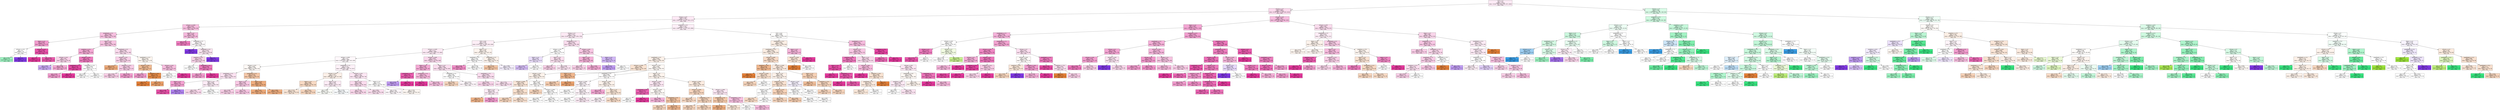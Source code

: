 digraph Tree {
node [shape=box, style="filled", color="black"] ;
0 [label="CCR <= 5.5\ngini = 0.78\nsamples = 22504\nvalue = [5146, 1204, 2804, 1328, 5072, 6950]\nclass = GDL", fillcolor="#fceaf5"] ;
1 [label="sdComm <= 0.2\ngini = 0.698\nsamples = 14766\nvalue = [3748, 380, 172, 544, 3912, 6010]\nclass = GDL", fillcolor="#fad9ec"] ;
0 -> 1 [labeldistance=2.5, labelangle=45, headlabel="True"] ;
2 [label="sdComp <= 0.02\ngini = 0.708\nsamples = 11254\nvalue = [3248, 252, 120, 512, 2944, 4178]\nclass = GDL", fillcolor="#fce8f4"] ;
1 -> 2 ;
3 [label="sdComm <= 0.065\ngini = 0.612\nsamples = 922\nvalue = [168, 0, 8, 0, 266, 480]\nclass = GDL", fillcolor="#f7bedf"] ;
2 -> 3 ;
4 [label="graphDepth <= 3.5\ngini = 0.633\nsamples = 688\nvalue = [164, 0, 8, 0, 176, 340]\nclass = GDL", fillcolor="#f7c0e0"] ;
3 -> 4 ;
5 [label="nbproc <= 4.5\ngini = 0.544\nsamples = 52\nvalue = [0, 0, 8, 0, 12, 32]\nclass = GDL", fillcolor="#f29cce"] ;
4 -> 5 ;
6 [label="sdComm <= 0.02\ngini = 0.5\nsamples = 16\nvalue = [0, 0, 8, 0, 8, 0]\nclass = OLB", fillcolor="#ffffff"] ;
5 -> 6 ;
7 [label="gini = 0.444\nsamples = 12\nvalue = [0, 0, 8, 0, 4, 0]\nclass = OLB", fillcolor="#9cf2c0"] ;
6 -> 7 ;
8 [label="gini = 0.0\nsamples = 4\nvalue = [0, 0, 0, 0, 4, 0]\nclass = DL", fillcolor="#8139e5"] ;
6 -> 8 ;
9 [label="sdComm <= 0.02\ngini = 0.198\nsamples = 36\nvalue = [0, 0, 0, 0, 4, 32]\nclass = GDL", fillcolor="#e852a9"] ;
5 -> 9 ;
10 [label="gini = 0.0\nsamples = 8\nvalue = [0, 0, 0, 0, 0, 8]\nclass = GDL", fillcolor="#e5399d"] ;
9 -> 10 ;
11 [label="gini = 0.245\nsamples = 28\nvalue = [0, 0, 0, 0, 4, 24]\nclass = GDL", fillcolor="#e95aad"] ;
9 -> 11 ;
12 [label="nbproc <= 4.5\ngini = 0.632\nsamples = 636\nvalue = [164, 0, 0, 0, 164, 308]\nclass = GDL", fillcolor="#f7c3e1"] ;
4 -> 12 ;
13 [label="graphSize <= 22.5\ngini = 0.568\nsamples = 206\nvalue = [32, 0, 0, 0, 54, 120]\nclass = GDL", fillcolor="#f4a9d4"] ;
12 -> 13 ;
14 [label="sdComm <= 0.02\ngini = 0.63\nsamples = 118\nvalue = [24, 0, 0, 0, 38, 56]\nclass = GDL", fillcolor="#f9d2e9"] ;
13 -> 14 ;
15 [label="gini = 0.463\nsamples = 22\nvalue = [8, 0, 0, 0, 14, 0]\nclass = DL", fillcolor="#c9aaf4"] ;
14 -> 15 ;
16 [label="gini = 0.569\nsamples = 96\nvalue = [16, 0, 0, 0, 24, 56]\nclass = GDL", fillcolor="#f3a7d3"] ;
14 -> 16 ;
17 [label="sdComm <= 0.02\ngini = 0.43\nsamples = 88\nvalue = [8, 0, 0, 0, 16, 64]\nclass = GDL", fillcolor="#ee7bbe"] ;
13 -> 17 ;
18 [label="graphDepth <= 7.5\ngini = 0.133\nsamples = 56\nvalue = [0, 0, 0, 0, 4, 52]\nclass = GDL", fillcolor="#e748a5"] ;
17 -> 18 ;
19 [label="gini = 0.444\nsamples = 12\nvalue = [0, 0, 0, 0, 4, 8]\nclass = GDL", fillcolor="#f29cce"] ;
18 -> 19 ;
20 [label="gini = 0.0\nsamples = 44\nvalue = [0, 0, 0, 0, 0, 44]\nclass = GDL", fillcolor="#e5399d"] ;
18 -> 20 ;
21 [label="graphDepth <= 13.5\ngini = 0.656\nsamples = 32\nvalue = [8, 0, 0, 0, 12, 12]\nclass = DL", fillcolor="#ffffff"] ;
17 -> 21 ;
22 [label="gini = 0.667\nsamples = 24\nvalue = [8, 0, 0, 0, 8, 8]\nclass = eft", fillcolor="#ffffff"] ;
21 -> 22 ;
23 [label="gini = 0.5\nsamples = 8\nvalue = [0, 0, 0, 0, 4, 4]\nclass = DL", fillcolor="#ffffff"] ;
21 -> 23 ;
24 [label="graphDepth <= 6.5\ngini = 0.649\nsamples = 430\nvalue = [132, 0, 0, 0, 110, 188]\nclass = GDL", fillcolor="#fadaed"] ;
12 -> 24 ;
25 [label="sdComm <= 0.02\ngini = 0.647\nsamples = 340\nvalue = [92, 0, 0, 0, 96, 152]\nclass = GDL", fillcolor="#f9d2e9"] ;
24 -> 25 ;
26 [label="gini = 0.375\nsamples = 16\nvalue = [12, 0, 0, 0, 4, 0]\nclass = eft", fillcolor="#eeab7b"] ;
25 -> 26 ;
27 [label="graphSize <= 22.5\ngini = 0.638\nsamples = 324\nvalue = [80, 0, 0, 0, 92, 152]\nclass = GDL", fillcolor="#f8cce6"] ;
25 -> 27 ;
28 [label="gini = 0.642\nsamples = 312\nvalue = [80, 0, 0, 0, 88, 144]\nclass = GDL", fillcolor="#f8cee6"] ;
27 -> 28 ;
29 [label="gini = 0.444\nsamples = 12\nvalue = [0, 0, 0, 0, 4, 8]\nclass = GDL", fillcolor="#f29cce"] ;
27 -> 29 ;
30 [label="graphDepth <= 13.5\ngini = 0.618\nsamples = 90\nvalue = [40, 0, 0, 0, 14, 36]\nclass = eft", fillcolor="#fdf6f0"] ;
24 -> 30 ;
31 [label="sdComm <= 0.02\ngini = 0.532\nsamples = 38\nvalue = [24, 0, 0, 0, 6, 8]\nclass = eft", fillcolor="#f1bc95"] ;
30 -> 31 ;
32 [label="gini = 0.444\nsamples = 12\nvalue = [0, 0, 0, 0, 4, 8]\nclass = GDL", fillcolor="#f29cce"] ;
31 -> 32 ;
33 [label="graphSize <= 40.0\ngini = 0.142\nsamples = 26\nvalue = [24, 0, 0, 0, 2, 0]\nclass = eft", fillcolor="#e78c49"] ;
31 -> 33 ;
34 [label="gini = 0.0\nsamples = 16\nvalue = [16, 0, 0, 0, 0, 0]\nclass = eft", fillcolor="#e58139"] ;
33 -> 34 ;
35 [label="gini = 0.32\nsamples = 10\nvalue = [8, 0, 0, 0, 2, 0]\nclass = eft", fillcolor="#eca06a"] ;
33 -> 35 ;
36 [label="sdComm <= 0.02\ngini = 0.592\nsamples = 52\nvalue = [16, 0, 0, 0, 8, 28]\nclass = GDL", fillcolor="#f6bdde"] ;
30 -> 36 ;
37 [label="gini = 0.64\nsamples = 40\nvalue = [16, 0, 0, 0, 8, 16]\nclass = eft", fillcolor="#ffffff"] ;
36 -> 37 ;
38 [label="gini = 0.0\nsamples = 12\nvalue = [0, 0, 0, 0, 0, 12]\nclass = GDL", fillcolor="#e5399d"] ;
36 -> 38 ;
39 [label="nbproc <= 4.5\ngini = 0.494\nsamples = 234\nvalue = [4, 0, 0, 0, 90, 140]\nclass = GDL", fillcolor="#f6badd"] ;
3 -> 39 ;
40 [label="gini = 0.375\nsamples = 96\nvalue = [0, 0, 0, 0, 24, 72]\nclass = GDL", fillcolor="#ee7bbe"] ;
39 -> 40 ;
41 [label="graphDepth <= 3.5\ngini = 0.528\nsamples = 138\nvalue = [4, 0, 0, 0, 66, 68]\nclass = GDL", fillcolor="#fefafc"] ;
39 -> 41 ;
42 [label="gini = 0.0\nsamples = 8\nvalue = [0, 0, 0, 0, 8, 0]\nclass = DL", fillcolor="#8139e5"] ;
41 -> 42 ;
43 [label="graphDepth <= 9.0\ngini = 0.526\nsamples = 130\nvalue = [4, 0, 0, 0, 58, 68]\nclass = GDL", fillcolor="#fbe4f1"] ;
41 -> 43 ;
44 [label="graphSize <= 22.5\ngini = 0.522\nsamples = 124\nvalue = [4, 0, 0, 0, 52, 68]\nclass = GDL", fillcolor="#f9d3e9"] ;
43 -> 44 ;
45 [label="gini = 0.5\nsamples = 96\nvalue = [0, 0, 0, 0, 48, 48]\nclass = DL", fillcolor="#ffffff"] ;
44 -> 45 ;
46 [label="graphDepth <= 6.5\ngini = 0.449\nsamples = 28\nvalue = [4, 0, 0, 0, 4, 20]\nclass = GDL", fillcolor="#ee7bbe"] ;
44 -> 46 ;
47 [label="gini = 0.56\nsamples = 20\nvalue = [4, 0, 0, 0, 4, 12]\nclass = GDL", fillcolor="#f29cce"] ;
46 -> 47 ;
48 [label="gini = 0.0\nsamples = 8\nvalue = [0, 0, 0, 0, 0, 8]\nclass = GDL", fillcolor="#e5399d"] ;
46 -> 48 ;
49 [label="gini = 0.0\nsamples = 6\nvalue = [0, 0, 0, 0, 6, 0]\nclass = DL", fillcolor="#8139e5"] ;
43 -> 49 ;
50 [label="graphSize <= 22.5\ngini = 0.713\nsamples = 10332\nvalue = [3080, 252, 112, 512, 2678, 3698]\nclass = GDL", fillcolor="#fdeef7"] ;
2 -> 50 ;
51 [label="sdComp <= 0.2\ngini = 0.727\nsamples = 7832\nvalue = [2136, 252, 112, 512, 2054, 2766]\nclass = GDL", fillcolor="#fce9f4"] ;
50 -> 51 ;
52 [label="CCR <= 0.55\ngini = 0.729\nsamples = 7512\nvalue = [2124, 252, 112, 508, 1918, 2598]\nclass = GDL", fillcolor="#fdeef6"] ;
51 -> 52 ;
53 [label="sdComm <= 0.065\ngini = 0.717\nsamples = 6864\nvalue = [1932, 172, 0, 508, 1770, 2482]\nclass = GDL", fillcolor="#fce9f4"] ;
52 -> 53 ;
54 [label="sdComp <= 0.065\ngini = 0.73\nsamples = 4650\nvalue = [1416, 164, 0, 396, 1138, 1536]\nclass = GDL", fillcolor="#fef8fb"] ;
53 -> 54 ;
55 [label="sdComm <= 0.02\ngini = 0.656\nsamples = 1454\nvalue = [566, 0, 0, 0, 364, 524]\nclass = eft", fillcolor="#fef9f6"] ;
54 -> 55 ;
56 [label="graphDepth <= 3.5\ngini = 0.657\nsamples = 1026\nvalue = [320, 0, 0, 0, 284, 422]\nclass = GDL", fillcolor="#fbe2f1"] ;
55 -> 56 ;
57 [label="nbproc <= 4.5\ngini = 0.452\nsamples = 58\nvalue = [0, 0, 0, 0, 20, 38]\nclass = GDL", fillcolor="#f3a1d1"] ;
56 -> 57 ;
58 [label="gini = 0.198\nsamples = 36\nvalue = [0, 0, 0, 0, 4, 32]\nclass = GDL", fillcolor="#e852a9"] ;
57 -> 58 ;
59 [label="gini = 0.397\nsamples = 22\nvalue = [0, 0, 0, 0, 16, 6]\nclass = DL", fillcolor="#b083ef"] ;
57 -> 59 ;
60 [label="nbproc <= 4.5\ngini = 0.659\nsamples = 968\nvalue = [320, 0, 0, 0, 264, 384]\nclass = GDL", fillcolor="#fcebf5"] ;
56 -> 60 ;
61 [label="gini = 0.65\nsamples = 476\nvalue = [144, 0, 0, 0, 124, 208]\nclass = GDL", fillcolor="#fad9ec"] ;
60 -> 61 ;
62 [label="gini = 0.663\nsamples = 492\nvalue = [176, 0, 0, 0, 140, 176]\nclass = eft", fillcolor="#ffffff"] ;
60 -> 62 ;
63 [label="graphDepth <= 3.5\ngini = 0.578\nsamples = 428\nvalue = [246, 0, 0, 0, 80, 102]\nclass = eft", fillcolor="#f4c7a8"] ;
55 -> 63 ;
64 [label="nbproc <= 4.5\ngini = 0.609\nsamples = 106\nvalue = [18, 0, 0, 0, 34, 54]\nclass = GDL", fillcolor="#f8c8e4"] ;
63 -> 64 ;
65 [label="gini = 0.556\nsamples = 26\nvalue = [2, 0, 0, 0, 10, 14]\nclass = GDL", fillcolor="#f8cee6"] ;
64 -> 65 ;
66 [label="gini = 0.62\nsamples = 80\nvalue = [16, 0, 0, 0, 24, 40]\nclass = GDL", fillcolor="#f8c6e3"] ;
64 -> 66 ;
67 [label="nbproc <= 4.5\ngini = 0.456\nsamples = 322\nvalue = [228, 0, 0, 0, 46, 48]\nclass = eft", fillcolor="#eeac7d"] ;
63 -> 67 ;
68 [label="gini = 0.447\nsamples = 162\nvalue = [116, 0, 0, 0, 22, 24]\nclass = eft", fillcolor="#eeab7b"] ;
67 -> 68 ;
69 [label="gini = 0.465\nsamples = 160\nvalue = [112, 0, 0, 0, 24, 24]\nclass = eft", fillcolor="#eead7f"] ;
67 -> 69 ;
70 [label="graphDepth <= 3.5\ngini = 0.752\nsamples = 3196\nvalue = [850, 164, 0, 396, 774, 1012]\nclass = GDL", fillcolor="#fdf1f8"] ;
54 -> 70 ;
71 [label="sdComm <= 0.02\ngini = 0.767\nsamples = 1114\nvalue = [366, 164, 0, 100, 218, 266]\nclass = eft", fillcolor="#fcf0e8"] ;
70 -> 71 ;
72 [label="nbproc <= 4.5\ngini = 0.693\nsamples = 640\nvalue = [288, 88, 0, 0, 136, 128]\nclass = eft", fillcolor="#f7d9c3"] ;
71 -> 72 ;
73 [label="gini = 0.715\nsamples = 348\nvalue = [140, 88, 0, 0, 60, 60]\nclass = eft", fillcolor="#fae6d7"] ;
72 -> 73 ;
74 [label="gini = 0.621\nsamples = 292\nvalue = [148, 0, 0, 0, 76, 68]\nclass = eft", fillcolor="#f6d5bd"] ;
72 -> 74 ;
75 [label="nbproc <= 4.5\ngini = 0.788\nsamples = 474\nvalue = [78, 76, 0, 100, 82, 138]\nclass = GDL", fillcolor="#fcebf5"] ;
71 -> 75 ;
76 [label="gini = 0.782\nsamples = 278\nvalue = [54, 76, 0, 28, 50, 70]\nclass = BIM*", fillcolor="#fcfef9"] ;
75 -> 76 ;
77 [label="gini = 0.703\nsamples = 196\nvalue = [24, 0, 0, 72, 32, 68]\nclass = MET", fillcolor="#f9fcfe"] ;
75 -> 77 ;
78 [label="sdComm <= 0.02\ngini = 0.726\nsamples = 2082\nvalue = [484, 0, 0, 296, 556, 746]\nclass = GDL", fillcolor="#fce6f3"] ;
70 -> 78 ;
79 [label="nbproc <= 4.5\ngini = 0.664\nsamples = 808\nvalue = [108, 0, 0, 72, 264, 364]\nclass = GDL", fillcolor="#fadbed"] ;
78 -> 79 ;
80 [label="gini = 0.704\nsamples = 408\nvalue = [84, 0, 0, 48, 108, 168]\nclass = GDL", fillcolor="#fad7eb"] ;
79 -> 80 ;
81 [label="gini = 0.601\nsamples = 400\nvalue = [24, 0, 0, 24, 156, 196]\nclass = GDL", fillcolor="#fbdfef"] ;
79 -> 81 ;
82 [label="nbproc <= 4.5\ngini = 0.74\nsamples = 1274\nvalue = [376, 0, 0, 224, 292, 382]\nclass = GDL", fillcolor="#fffefe"] ;
78 -> 82 ;
83 [label="gini = 0.743\nsamples = 460\nvalue = [96, 0, 0, 96, 128, 140]\nclass = GDL", fillcolor="#fef8fb"] ;
82 -> 83 ;
84 [label="gini = 0.728\nsamples = 814\nvalue = [280, 0, 0, 128, 164, 242]\nclass = eft", fillcolor="#fdf7f2"] ;
82 -> 84 ;
85 [label="sdComp <= 0.065\ngini = 0.679\nsamples = 2214\nvalue = [516, 8, 0, 112, 632, 946]\nclass = GDL", fillcolor="#fad8ec"] ;
53 -> 85 ;
86 [label="nbproc <= 4.5\ngini = 0.493\nsamples = 234\nvalue = [8, 0, 0, 0, 80, 146]\nclass = GDL", fillcolor="#f4aad5"] ;
85 -> 86 ;
87 [label="graphDepth <= 3.5\ngini = 0.26\nsamples = 26\nvalue = [0, 0, 0, 0, 4, 22]\nclass = GDL", fillcolor="#ea5daf"] ;
86 -> 87 ;
88 [label="gini = 0.444\nsamples = 6\nvalue = [0, 0, 0, 0, 4, 2]\nclass = DL", fillcolor="#c09cf2"] ;
87 -> 88 ;
89 [label="gini = 0.0\nsamples = 20\nvalue = [0, 0, 0, 0, 0, 20]\nclass = GDL", fillcolor="#e5399d"] ;
87 -> 89 ;
90 [label="graphDepth <= 3.5\ngini = 0.51\nsamples = 208\nvalue = [8, 0, 0, 0, 76, 124]\nclass = GDL", fillcolor="#f6b7db"] ;
86 -> 90 ;
91 [label="gini = 0.0\nsamples = 8\nvalue = [0, 0, 0, 0, 0, 8]\nclass = GDL", fillcolor="#e5399d"] ;
90 -> 91 ;
92 [label="gini = 0.518\nsamples = 200\nvalue = [8, 0, 0, 0, 76, 116]\nclass = GDL", fillcolor="#f7bfdf"] ;
90 -> 92 ;
93 [label="nbproc <= 4.5\ngini = 0.69\nsamples = 1980\nvalue = [508, 8, 0, 112, 552, 800]\nclass = GDL", fillcolor="#faddee"] ;
85 -> 93 ;
94 [label="graphDepth <= 3.5\ngini = 0.68\nsamples = 604\nvalue = [220, 8, 0, 16, 140, 220]\nclass = eft", fillcolor="#ffffff"] ;
93 -> 94 ;
95 [label="gini = 0.656\nsamples = 64\nvalue = [32, 8, 0, 0, 8, 16]\nclass = eft", fillcolor="#f6d5bd"] ;
94 -> 95 ;
96 [label="gini = 0.675\nsamples = 540\nvalue = [188, 0, 0, 16, 132, 204]\nclass = GDL", fillcolor="#fef6fb"] ;
94 -> 96 ;
97 [label="graphDepth <= 3.5\ngini = 0.684\nsamples = 1376\nvalue = [288, 0, 0, 96, 412, 580]\nclass = GDL", fillcolor="#fadcee"] ;
93 -> 97 ;
98 [label="gini = 0.644\nsamples = 514\nvalue = [128, 0, 0, 0, 154, 232]\nclass = GDL", fillcolor="#f9d4ea"] ;
97 -> 98 ;
99 [label="gini = 0.701\nsamples = 862\nvalue = [160, 0, 0, 96, 258, 348]\nclass = GDL", fillcolor="#fbe1f0"] ;
97 -> 99 ;
100 [label="nbproc <= 4.5\ngini = 0.783\nsamples = 648\nvalue = [192, 80, 112, 0, 148, 116]\nclass = eft", fillcolor="#fdf4ee"] ;
52 -> 100 ;
101 [label="graphDepth <= 3.5\ngini = 0.796\nsamples = 430\nvalue = [96, 80, 96, 0, 66, 92]\nclass = eft", fillcolor="#ffffff"] ;
100 -> 101 ;
102 [label="gini = 0.496\nsamples = 66\nvalue = [0, 8, 0, 0, 14, 44]\nclass = GDL", fillcolor="#f08dc6"] ;
101 -> 102 ;
103 [label="gini = 0.784\nsamples = 364\nvalue = [96, 72, 96, 0, 52, 48]\nclass = eft", fillcolor="#ffffff"] ;
101 -> 103 ;
104 [label="graphDepth <= 3.5\ngini = 0.647\nsamples = 218\nvalue = [96, 0, 16, 0, 82, 24]\nclass = eft", fillcolor="#fcf2eb"] ;
100 -> 104 ;
105 [label="gini = 0.456\nsamples = 74\nvalue = [48, 0, 0, 0, 26, 0]\nclass = eft", fillcolor="#f3c5a4"] ;
104 -> 105 ;
106 [label="gini = 0.698\nsamples = 144\nvalue = [48, 0, 16, 0, 56, 24]\nclass = DL", fillcolor="#f4eefd"] ;
104 -> 106 ;
107 [label="graphDepth <= 3.5\ngini = 0.542\nsamples = 320\nvalue = [12, 0, 0, 4, 136, 168]\nclass = GDL", fillcolor="#faddee"] ;
51 -> 107 ;
108 [label="sdComp <= 0.65\ngini = 0.61\nsamples = 124\nvalue = [12, 0, 0, 4, 54, 54]\nclass = DL", fillcolor="#ffffff"] ;
107 -> 108 ;
109 [label="nbproc <= 4.5\ngini = 0.642\nsamples = 36\nvalue = [12, 0, 0, 0, 16, 8]\nclass = DL", fillcolor="#eadefb"] ;
108 -> 109 ;
110 [label="gini = 0.625\nsamples = 16\nvalue = [4, 0, 0, 0, 8, 4]\nclass = DL", fillcolor="#d5bdf6"] ;
109 -> 110 ;
111 [label="gini = 0.64\nsamples = 20\nvalue = [8, 0, 0, 0, 8, 4]\nclass = eft", fillcolor="#ffffff"] ;
109 -> 111 ;
112 [label="nbproc <= 4.5\ngini = 0.538\nsamples = 88\nvalue = [0, 0, 0, 4, 38, 46]\nclass = GDL", fillcolor="#fbdfef"] ;
108 -> 112 ;
113 [label="gini = 0.49\nsamples = 14\nvalue = [0, 0, 0, 0, 6, 8]\nclass = GDL", fillcolor="#f8cee6"] ;
112 -> 113 ;
114 [label="gini = 0.546\nsamples = 74\nvalue = [0, 0, 0, 4, 32, 38]\nclass = GDL", fillcolor="#fbe3f1"] ;
112 -> 114 ;
115 [label="sdComp <= 0.65\ngini = 0.487\nsamples = 196\nvalue = [0, 0, 0, 0, 82, 114]\nclass = GDL", fillcolor="#f8c7e3"] ;
107 -> 115 ;
116 [label="nbproc <= 4.5\ngini = 0.469\nsamples = 160\nvalue = [0, 0, 0, 0, 60, 100]\nclass = GDL", fillcolor="#f5b0d8"] ;
115 -> 116 ;
117 [label="gini = 0.49\nsamples = 28\nvalue = [0, 0, 0, 0, 12, 16]\nclass = GDL", fillcolor="#f8cee6"] ;
116 -> 117 ;
118 [label="gini = 0.463\nsamples = 132\nvalue = [0, 0, 0, 0, 48, 84]\nclass = GDL", fillcolor="#f4aad5"] ;
116 -> 118 ;
119 [label="nbproc <= 4.5\ngini = 0.475\nsamples = 36\nvalue = [0, 0, 0, 0, 22, 14]\nclass = DL", fillcolor="#d1b7f6"] ;
115 -> 119 ;
120 [label="gini = 0.444\nsamples = 24\nvalue = [0, 0, 0, 0, 16, 8]\nclass = DL", fillcolor="#c09cf2"] ;
119 -> 120 ;
121 [label="gini = 0.5\nsamples = 12\nvalue = [0, 0, 0, 0, 6, 6]\nclass = DL", fillcolor="#ffffff"] ;
119 -> 121 ;
122 [label="CCR <= 0.55\ngini = 0.656\nsamples = 2500\nvalue = [944, 0, 0, 0, 624, 932]\nclass = eft", fillcolor="#fffefd"] ;
50 -> 122 ;
123 [label="graphDepth <= 25.5\ngini = 0.655\nsamples = 1892\nvalue = [784, 0, 0, 0, 490, 618]\nclass = eft", fillcolor="#fcefe5"] ;
122 -> 123 ;
124 [label="graphDepth <= 13.5\ngini = 0.654\nsamples = 1848\nvalue = [772, 0, 0, 0, 482, 594]\nclass = eft", fillcolor="#fbede3"] ;
123 -> 124 ;
125 [label="graphDepth <= 6.5\ngini = 0.656\nsamples = 1548\nvalue = [630, 0, 0, 0, 400, 518]\nclass = eft", fillcolor="#fcf1e9"] ;
124 -> 125 ;
126 [label="sdComm <= 0.065\ngini = 0.642\nsamples = 494\nvalue = [226, 0, 0, 0, 120, 148]\nclass = eft", fillcolor="#f9e3d2"] ;
125 -> 126 ;
127 [label="sdComm <= 0.02\ngini = 0.656\nsamples = 390\nvalue = [158, 0, 0, 0, 100, 132]\nclass = eft", fillcolor="#fcf2eb"] ;
126 -> 127 ;
128 [label="sdComp <= 0.065\ngini = 0.624\nsamples = 186\nvalue = [88, 0, 0, 0, 34, 64]\nclass = eft", fillcolor="#fae6d8"] ;
127 -> 128 ;
129 [label="nbproc <= 4.5\ngini = 0.549\nsamples = 36\nvalue = [16, 0, 0, 0, 2, 18]\nclass = GDL", fillcolor="#fcebf5"] ;
128 -> 129 ;
130 [label="gini = 0.5\nsamples = 12\nvalue = [8, 0, 0, 0, 2, 2]\nclass = eft", fillcolor="#efb388"] ;
129 -> 130 ;
131 [label="gini = 0.444\nsamples = 24\nvalue = [8, 0, 0, 0, 0, 16]\nclass = GDL", fillcolor="#f29cce"] ;
129 -> 131 ;
132 [label="nbproc <= 4.5\ngini = 0.63\nsamples = 150\nvalue = [72, 0, 0, 0, 32, 46]\nclass = eft", fillcolor="#f8e0ce"] ;
128 -> 132 ;
133 [label="gini = 0.625\nsamples = 16\nvalue = [8, 0, 0, 0, 4, 4]\nclass = eft", fillcolor="#f6d5bd"] ;
132 -> 133 ;
134 [label="gini = 0.63\nsamples = 134\nvalue = [64, 0, 0, 0, 28, 42]\nclass = eft", fillcolor="#f9e1d0"] ;
132 -> 134 ;
135 [label="nbproc <= 4.5\ngini = 0.666\nsamples = 204\nvalue = [70, 0, 0, 0, 66, 68]\nclass = eft", fillcolor="#fffdfc"] ;
127 -> 135 ;
136 [label="gini = 0.625\nsamples = 8\nvalue = [4, 0, 0, 0, 2, 2]\nclass = eft", fillcolor="#f6d5bd"] ;
135 -> 136 ;
137 [label="sdComp <= 0.065\ngini = 0.667\nsamples = 196\nvalue = [66, 0, 0, 0, 64, 66]\nclass = eft", fillcolor="#ffffff"] ;
135 -> 137 ;
138 [label="gini = 0.667\nsamples = 36\nvalue = [12, 0, 0, 0, 12, 12]\nclass = eft", fillcolor="#ffffff"] ;
137 -> 138 ;
139 [label="gini = 0.667\nsamples = 160\nvalue = [54, 0, 0, 0, 52, 54]\nclass = eft", fillcolor="#ffffff"] ;
137 -> 139 ;
140 [label="nbproc <= 4.5\ngini = 0.512\nsamples = 104\nvalue = [68, 0, 0, 0, 20, 16]\nclass = eft", fillcolor="#f0b78e"] ;
126 -> 140 ;
141 [label="gini = 0.604\nsamples = 52\nvalue = [28, 0, 0, 0, 12, 12]\nclass = eft", fillcolor="#f5cdb0"] ;
140 -> 141 ;
142 [label="gini = 0.379\nsamples = 52\nvalue = [40, 0, 0, 0, 8, 4]\nclass = eft", fillcolor="#eca36f"] ;
140 -> 142 ;
143 [label="sdComm <= 0.02\ngini = 0.659\nsamples = 1054\nvalue = [404, 0, 0, 0, 280, 370]\nclass = eft", fillcolor="#fef9f5"] ;
125 -> 143 ;
144 [label="graphDepth <= 9.0\ngini = 0.665\nsamples = 500\nvalue = [176, 0, 0, 0, 152, 172]\nclass = eft", fillcolor="#fffdfd"] ;
143 -> 144 ;
145 [label="sdComp <= 0.065\ngini = 0.656\nsamples = 144\nvalue = [36, 0, 0, 0, 52, 56]\nclass = GDL", fillcolor="#fef6fb"] ;
144 -> 145 ;
146 [label="gini = 0.667\nsamples = 48\nvalue = [16, 0, 0, 0, 16, 16]\nclass = eft", fillcolor="#ffffff"] ;
145 -> 146 ;
147 [label="nbproc <= 4.5\ngini = 0.642\nsamples = 96\nvalue = [20, 0, 0, 0, 36, 40]\nclass = GDL", fillcolor="#fdf2f8"] ;
145 -> 147 ;
148 [label="gini = 0.667\nsamples = 36\nvalue = [12, 0, 0, 0, 12, 12]\nclass = eft", fillcolor="#ffffff"] ;
147 -> 148 ;
149 [label="gini = 0.604\nsamples = 60\nvalue = [8, 0, 0, 0, 24, 28]\nclass = GDL", fillcolor="#fce9f4"] ;
147 -> 149 ;
150 [label="sdComp <= 0.065\ngini = 0.66\nsamples = 356\nvalue = [140, 0, 0, 0, 100, 116]\nclass = eft", fillcolor="#fcf2eb"] ;
144 -> 150 ;
151 [label="gini = 0.569\nsamples = 48\nvalue = [8, 0, 0, 0, 12, 28]\nclass = GDL", fillcolor="#f3a7d3"] ;
150 -> 151 ;
152 [label="nbproc <= 4.5\ngini = 0.653\nsamples = 308\nvalue = [132, 0, 0, 0, 88, 88]\nclass = eft", fillcolor="#fae6d7"] ;
150 -> 152 ;
153 [label="gini = 0.664\nsamples = 108\nvalue = [36, 0, 0, 0, 32, 40]\nclass = GDL", fillcolor="#fef4fa"] ;
152 -> 153 ;
154 [label="gini = 0.634\nsamples = 200\nvalue = [96, 0, 0, 0, 56, 48]\nclass = eft", fillcolor="#f8dcc8"] ;
152 -> 154 ;
155 [label="nbproc <= 4.5\ngini = 0.65\nsamples = 554\nvalue = [228, 0, 0, 0, 128, 198]\nclass = eft", fillcolor="#fdf4ee"] ;
143 -> 155 ;
156 [label="sdComm <= 0.065\ngini = 0.633\nsamples = 158\nvalue = [58, 0, 0, 0, 30, 70]\nclass = GDL", fillcolor="#fce7f3"] ;
155 -> 156 ;
157 [label="graphDepth <= 9.0\ngini = 0.278\nsamples = 24\nvalue = [4, 0, 0, 0, 0, 20]\nclass = GDL", fillcolor="#ea61b1"] ;
156 -> 157 ;
158 [label="gini = 0.5\nsamples = 8\nvalue = [4, 0, 0, 0, 0, 4]\nclass = eft", fillcolor="#ffffff"] ;
157 -> 158 ;
159 [label="gini = 0.0\nsamples = 16\nvalue = [0, 0, 0, 0, 0, 16]\nclass = GDL", fillcolor="#e5399d"] ;
157 -> 159 ;
160 [label="sdComp <= 0.065\ngini = 0.648\nsamples = 134\nvalue = [54, 0, 0, 0, 30, 50]\nclass = eft", fillcolor="#fef9f6"] ;
156 -> 160 ;
161 [label="gini = 0.609\nsamples = 68\nvalue = [16, 0, 0, 0, 16, 36]\nclass = GDL", fillcolor="#f5b3d9"] ;
160 -> 161 ;
162 [label="graphDepth <= 9.0\ngini = 0.579\nsamples = 66\nvalue = [38, 0, 0, 0, 14, 14]\nclass = eft", fillcolor="#f3c5a4"] ;
160 -> 162 ;
163 [label="gini = 0.625\nsamples = 32\nvalue = [16, 0, 0, 0, 8, 8]\nclass = eft", fillcolor="#f6d5bd"] ;
162 -> 163 ;
164 [label="gini = 0.519\nsamples = 34\nvalue = [22, 0, 0, 0, 6, 6]\nclass = eft", fillcolor="#f0b78e"] ;
162 -> 164 ;
165 [label="sdComp <= 0.065\ngini = 0.65\nsamples = 396\nvalue = [170, 0, 0, 0, 98, 128]\nclass = eft", fillcolor="#fbebe0"] ;
155 -> 165 ;
166 [label="sdComm <= 0.065\ngini = 0.625\nsamples = 232\nvalue = [116, 0, 0, 0, 56, 60]\nclass = eft", fillcolor="#f7d6bf"] ;
165 -> 166 ;
167 [label="gini = 0.622\nsamples = 56\nvalue = [28, 0, 0, 0, 12, 16]\nclass = eft", fillcolor="#f7d9c4"] ;
166 -> 167 ;
168 [label="graphDepth <= 9.0\ngini = 0.625\nsamples = 176\nvalue = [88, 0, 0, 0, 44, 44]\nclass = eft", fillcolor="#f6d5bd"] ;
166 -> 168 ;
169 [label="gini = 0.625\nsamples = 16\nvalue = [8, 0, 0, 0, 4, 4]\nclass = eft", fillcolor="#f6d5bd"] ;
168 -> 169 ;
170 [label="gini = 0.625\nsamples = 160\nvalue = [80, 0, 0, 0, 40, 40]\nclass = eft", fillcolor="#f6d5bd"] ;
168 -> 170 ;
171 [label="sdComm <= 0.065\ngini = 0.654\nsamples = 164\nvalue = [54, 0, 0, 0, 42, 68]\nclass = GDL", fillcolor="#fce6f3"] ;
165 -> 171 ;
172 [label="graphDepth <= 9.0\ngini = 0.593\nsamples = 54\nvalue = [30, 0, 0, 0, 12, 12]\nclass = eft", fillcolor="#f4c9aa"] ;
171 -> 172 ;
173 [label="gini = 0.473\nsamples = 26\nvalue = [18, 0, 0, 0, 4, 4]\nclass = eft", fillcolor="#eeaf81"] ;
172 -> 173 ;
174 [label="gini = 0.653\nsamples = 28\nvalue = [12, 0, 0, 0, 8, 8]\nclass = eft", fillcolor="#fae6d7"] ;
172 -> 174 ;
175 [label="graphDepth <= 9.0\ngini = 0.619\nsamples = 110\nvalue = [24, 0, 0, 0, 30, 56]\nclass = GDL", fillcolor="#f7bfdf"] ;
171 -> 175 ;
176 [label="gini = 0.5\nsamples = 8\nvalue = [0, 0, 0, 0, 4, 4]\nclass = DL", fillcolor="#ffffff"] ;
175 -> 176 ;
177 [label="gini = 0.62\nsamples = 102\nvalue = [24, 0, 0, 0, 26, 52]\nclass = GDL", fillcolor="#f6bbdd"] ;
175 -> 177 ;
178 [label="sdComp <= 0.065\ngini = 0.637\nsamples = 300\nvalue = [142, 0, 0, 0, 82, 76]\nclass = eft", fillcolor="#f8dcc9"] ;
124 -> 178 ;
179 [label="graphSize <= 75.0\ngini = 0.519\nsamples = 68\nvalue = [44, 0, 0, 0, 12, 12]\nclass = eft", fillcolor="#f0b78e"] ;
178 -> 179 ;
180 [label="gini = 0.0\nsamples = 24\nvalue = [24, 0, 0, 0, 0, 0]\nclass = eft", fillcolor="#e58139"] ;
179 -> 180 ;
181 [label="sdComm <= 0.055\ngini = 0.645\nsamples = 44\nvalue = [20, 0, 0, 0, 12, 12]\nclass = eft", fillcolor="#f8e0ce"] ;
179 -> 181 ;
182 [label="gini = 0.625\nsamples = 32\nvalue = [16, 0, 0, 0, 8, 8]\nclass = eft", fillcolor="#f6d5bd"] ;
181 -> 182 ;
183 [label="gini = 0.667\nsamples = 12\nvalue = [4, 0, 0, 0, 4, 4]\nclass = eft", fillcolor="#ffffff"] ;
181 -> 183 ;
184 [label="sdComm <= 0.065\ngini = 0.654\nsamples = 232\nvalue = [98, 0, 0, 0, 70, 64]\nclass = eft", fillcolor="#fbe9dd"] ;
178 -> 184 ;
185 [label="nbproc <= 4.5\ngini = 0.66\nsamples = 182\nvalue = [72, 0, 0, 0, 58, 52]\nclass = eft", fillcolor="#fcf1e9"] ;
184 -> 185 ;
186 [label="graphSize <= 75.0\ngini = 0.645\nsamples = 106\nvalue = [48, 0, 0, 0, 30, 28]\nclass = eft", fillcolor="#f9e1d0"] ;
185 -> 186 ;
187 [label="sdComm <= 0.02\ngini = 0.665\nsamples = 40\nvalue = [14, 0, 0, 0, 14, 12]\nclass = eft", fillcolor="#ffffff"] ;
186 -> 187 ;
188 [label="gini = 0.62\nsamples = 20\nvalue = [10, 0, 0, 0, 6, 4]\nclass = eft", fillcolor="#f8dbc6"] ;
187 -> 188 ;
189 [label="gini = 0.64\nsamples = 20\nvalue = [4, 0, 0, 0, 8, 8]\nclass = DL", fillcolor="#ffffff"] ;
187 -> 189 ;
190 [label="sdComm <= 0.02\ngini = 0.617\nsamples = 66\nvalue = [34, 0, 0, 0, 16, 16]\nclass = eft", fillcolor="#f6d2b8"] ;
186 -> 190 ;
191 [label="gini = 0.625\nsamples = 40\nvalue = [20, 0, 0, 0, 10, 10]\nclass = eft", fillcolor="#f6d5bd"] ;
190 -> 191 ;
192 [label="gini = 0.604\nsamples = 26\nvalue = [14, 0, 0, 0, 6, 6]\nclass = eft", fillcolor="#f5cdb0"] ;
190 -> 192 ;
193 [label="sdComm <= 0.02\ngini = 0.665\nsamples = 76\nvalue = [24, 0, 0, 0, 28, 24]\nclass = DL", fillcolor="#f5f0fd"] ;
185 -> 193 ;
194 [label="graphSize <= 75.0\ngini = 0.664\nsamples = 62\nvalue = [22, 0, 0, 0, 22, 18]\nclass = eft", fillcolor="#ffffff"] ;
193 -> 194 ;
195 [label="gini = 0.663\nsamples = 56\nvalue = [20, 0, 0, 0, 20, 16]\nclass = eft", fillcolor="#ffffff"] ;
194 -> 195 ;
196 [label="gini = 0.667\nsamples = 6\nvalue = [2, 0, 0, 0, 2, 2]\nclass = eft", fillcolor="#ffffff"] ;
194 -> 196 ;
197 [label="gini = 0.612\nsamples = 14\nvalue = [2, 0, 0, 0, 6, 6]\nclass = DL", fillcolor="#ffffff"] ;
193 -> 197 ;
198 [label="nbproc <= 4.5\ngini = 0.614\nsamples = 50\nvalue = [26, 0, 0, 0, 12, 12]\nclass = eft", fillcolor="#f5d1b6"] ;
184 -> 198 ;
199 [label="gini = 0.56\nsamples = 10\nvalue = [6, 0, 0, 0, 2, 2]\nclass = eft", fillcolor="#f2c09c"] ;
198 -> 199 ;
200 [label="graphSize <= 75.0\ngini = 0.625\nsamples = 40\nvalue = [20, 0, 0, 0, 10, 10]\nclass = eft", fillcolor="#f6d5bd"] ;
198 -> 200 ;
201 [label="gini = 0.625\nsamples = 32\nvalue = [16, 0, 0, 0, 8, 8]\nclass = eft", fillcolor="#f6d5bd"] ;
200 -> 201 ;
202 [label="gini = 0.625\nsamples = 8\nvalue = [4, 0, 0, 0, 2, 2]\nclass = eft", fillcolor="#f6d5bd"] ;
200 -> 202 ;
203 [label="nbproc <= 4.5\ngini = 0.595\nsamples = 44\nvalue = [12, 0, 0, 0, 8, 24]\nclass = GDL", fillcolor="#f5b5da"] ;
123 -> 203 ;
204 [label="sdComm <= 0.065\ngini = 0.653\nsamples = 28\nvalue = [12, 0, 0, 0, 8, 8]\nclass = eft", fillcolor="#fae6d7"] ;
203 -> 204 ;
205 [label="gini = 0.0\nsamples = 4\nvalue = [4, 0, 0, 0, 0, 0]\nclass = eft", fillcolor="#e58139"] ;
204 -> 205 ;
206 [label="gini = 0.667\nsamples = 24\nvalue = [8, 0, 0, 0, 8, 8]\nclass = eft", fillcolor="#ffffff"] ;
204 -> 206 ;
207 [label="gini = 0.0\nsamples = 16\nvalue = [0, 0, 0, 0, 0, 16]\nclass = GDL", fillcolor="#e5399d"] ;
203 -> 207 ;
208 [label="graphDepth <= 13.5\ngini = 0.615\nsamples = 608\nvalue = [160, 0, 0, 0, 134, 314]\nclass = GDL", fillcolor="#f6bbdd"] ;
122 -> 208 ;
209 [label="sdComp <= 0.2\ngini = 0.632\nsamples = 566\nvalue = [158, 0, 0, 0, 134, 274]\nclass = GDL", fillcolor="#f8c7e3"] ;
208 -> 209 ;
210 [label="graphSize <= 40.0\ngini = 0.367\nsamples = 66\nvalue = [0, 0, 0, 0, 16, 50]\nclass = GDL", fillcolor="#ed78bc"] ;
209 -> 210 ;
211 [label="nbproc <= 4.5\ngini = 0.172\nsamples = 42\nvalue = [0, 0, 0, 0, 4, 38]\nclass = GDL", fillcolor="#e84ea7"] ;
210 -> 211 ;
212 [label="gini = 0.0\nsamples = 12\nvalue = [0, 0, 0, 0, 0, 12]\nclass = GDL", fillcolor="#e5399d"] ;
211 -> 212 ;
213 [label="graphDepth <= 7.5\ngini = 0.231\nsamples = 30\nvalue = [0, 0, 0, 0, 4, 26]\nclass = GDL", fillcolor="#e957ac"] ;
211 -> 213 ;
214 [label="gini = 0.0\nsamples = 2\nvalue = [0, 0, 0, 0, 0, 2]\nclass = GDL", fillcolor="#e5399d"] ;
213 -> 214 ;
215 [label="gini = 0.245\nsamples = 28\nvalue = [0, 0, 0, 0, 4, 24]\nclass = GDL", fillcolor="#e95aad"] ;
213 -> 215 ;
216 [label="gini = 0.5\nsamples = 24\nvalue = [0, 0, 0, 0, 12, 12]\nclass = DL", fillcolor="#ffffff"] ;
210 -> 216 ;
217 [label="nbproc <= 4.5\ngini = 0.644\nsamples = 500\nvalue = [158, 0, 0, 0, 118, 224]\nclass = GDL", fillcolor="#fad9ec"] ;
209 -> 217 ;
218 [label="sdComp <= 0.65\ngini = 0.599\nsamples = 134\nvalue = [38, 0, 0, 0, 24, 72]\nclass = GDL", fillcolor="#f6b9dc"] ;
217 -> 218 ;
219 [label="gini = 0.0\nsamples = 48\nvalue = [0, 0, 0, 0, 0, 48]\nclass = GDL", fillcolor="#e5399d"] ;
218 -> 219 ;
220 [label="graphSize <= 40.0\ngini = 0.649\nsamples = 86\nvalue = [38, 0, 0, 0, 24, 24]\nclass = eft", fillcolor="#f9e3d2"] ;
218 -> 220 ;
221 [label="graphDepth <= 7.5\ngini = 0.657\nsamples = 82\nvalue = [34, 0, 0, 0, 24, 24]\nclass = eft", fillcolor="#fbe9dd"] ;
220 -> 221 ;
222 [label="gini = 0.655\nsamples = 76\nvalue = [32, 0, 0, 0, 22, 22]\nclass = eft", fillcolor="#fae8da"] ;
221 -> 222 ;
223 [label="gini = 0.667\nsamples = 6\nvalue = [2, 0, 0, 0, 2, 2]\nclass = eft", fillcolor="#ffffff"] ;
221 -> 223 ;
224 [label="gini = 0.0\nsamples = 4\nvalue = [4, 0, 0, 0, 0, 0]\nclass = eft", fillcolor="#e58139"] ;
220 -> 224 ;
225 [label="sdComp <= 0.65\ngini = 0.654\nsamples = 366\nvalue = [120, 0, 0, 0, 94, 152]\nclass = GDL", fillcolor="#fce5f2"] ;
217 -> 225 ;
226 [label="graphDepth <= 9.0\ngini = 0.662\nsamples = 296\nvalue = [112, 0, 0, 0, 84, 100]\nclass = eft", fillcolor="#fdf7f3"] ;
225 -> 226 ;
227 [label="graphSize <= 40.0\ngini = 0.663\nsamples = 52\nvalue = [16, 0, 0, 0, 16, 20]\nclass = GDL", fillcolor="#fce9f4"] ;
226 -> 227 ;
228 [label="gini = 0.667\nsamples = 12\nvalue = [4, 0, 0, 0, 4, 4]\nclass = eft", fillcolor="#ffffff"] ;
227 -> 228 ;
229 [label="gini = 0.66\nsamples = 40\nvalue = [12, 0, 0, 0, 12, 16]\nclass = GDL", fillcolor="#fbe3f1"] ;
227 -> 229 ;
230 [label="gini = 0.66\nsamples = 244\nvalue = [96, 0, 0, 0, 68, 80]\nclass = eft", fillcolor="#fcf3ec"] ;
226 -> 230 ;
231 [label="graphDepth <= 7.5\ngini = 0.415\nsamples = 70\nvalue = [8, 0, 0, 0, 10, 52]\nclass = GDL", fillcolor="#ed74ba"] ;
225 -> 231 ;
232 [label="gini = 0.0\nsamples = 32\nvalue = [0, 0, 0, 0, 0, 32]\nclass = GDL", fillcolor="#e5399d"] ;
231 -> 232 ;
233 [label="gini = 0.609\nsamples = 38\nvalue = [8, 0, 0, 0, 10, 20]\nclass = GDL", fillcolor="#f6b8dc"] ;
231 -> 233 ;
234 [label="graphSize <= 75.0\ngini = 0.091\nsamples = 42\nvalue = [2, 0, 0, 0, 0, 40]\nclass = GDL", fillcolor="#e643a2"] ;
208 -> 234 ;
235 [label="gini = 0.32\nsamples = 10\nvalue = [2, 0, 0, 0, 0, 8]\nclass = GDL", fillcolor="#ec6ab6"] ;
234 -> 235 ;
236 [label="gini = 0.0\nsamples = 32\nvalue = [0, 0, 0, 0, 0, 32]\nclass = GDL", fillcolor="#e5399d"] ;
234 -> 236 ;
237 [label="sdComp <= 0.65\ngini = 0.63\nsamples = 3512\nvalue = [500, 128, 52, 32, 968, 1832]\nclass = GDL", fillcolor="#f6bcde"] ;
1 -> 237 ;
238 [label="nbproc <= 4.5\ngini = 0.567\nsamples = 2012\nvalue = [144, 84, 52, 0, 532, 1200]\nclass = GDL", fillcolor="#f3a6d3"] ;
237 -> 238 ;
239 [label="graphDepth <= 3.5\ngini = 0.676\nsamples = 596\nvalue = [96, 36, 52, 0, 114, 298]\nclass = GDL", fillcolor="#f5b3da"] ;
238 -> 239 ;
240 [label="sdComm <= 0.65\ngini = 0.758\nsamples = 130\nvalue = [24, 36, 4, 0, 30, 36]\nclass = BIM*", fillcolor="#ffffff"] ;
239 -> 240 ;
241 [label="sdComp <= 0.2\ngini = 0.375\nsamples = 24\nvalue = [0, 0, 0, 0, 6, 18]\nclass = GDL", fillcolor="#ee7bbe"] ;
240 -> 241 ;
242 [label="gini = 0.219\nsamples = 16\nvalue = [0, 0, 0, 0, 2, 14]\nclass = GDL", fillcolor="#e955ab"] ;
241 -> 242 ;
243 [label="gini = 0.5\nsamples = 8\nvalue = [0, 0, 0, 0, 4, 4]\nclass = DL", fillcolor="#ffffff"] ;
241 -> 243 ;
244 [label="sdComp <= 0.2\ngini = 0.752\nsamples = 106\nvalue = [24, 36, 4, 0, 24, 18]\nclass = BIM*", fillcolor="#f1fbe2"] ;
240 -> 244 ;
245 [label="gini = 0.744\nsamples = 88\nvalue = [24, 24, 0, 0, 24, 16]\nclass = eft", fillcolor="#ffffff"] ;
244 -> 245 ;
246 [label="gini = 0.494\nsamples = 18\nvalue = [0, 12, 4, 0, 0, 2]\nclass = BIM*", fillcolor="#c7f08e"] ;
244 -> 246 ;
247 [label="graphDepth <= 7.5\ngini = 0.617\nsamples = 466\nvalue = [72, 0, 48, 0, 84, 262]\nclass = GDL", fillcolor="#f3a3d1"] ;
239 -> 247 ;
248 [label="sdComm <= 0.65\ngini = 0.494\nsamples = 262\nvalue = [12, 0, 48, 0, 24, 178]\nclass = GDL", fillcolor="#ef87c3"] ;
247 -> 248 ;
249 [label="sdComp <= 0.2\ngini = 0.493\nsamples = 136\nvalue = [0, 0, 48, 0, 4, 84]\nclass = GDL", fillcolor="#f4aed7"] ;
248 -> 249 ;
250 [label="gini = 0.5\nsamples = 132\nvalue = [0, 0, 48, 0, 4, 80]\nclass = GDL", fillcolor="#f5b4da"] ;
249 -> 250 ;
251 [label="gini = 0.0\nsamples = 4\nvalue = [0, 0, 0, 0, 0, 4]\nclass = GDL", fillcolor="#e5399d"] ;
249 -> 251 ;
252 [label="sdComp <= 0.2\ngini = 0.409\nsamples = 126\nvalue = [12, 0, 0, 0, 20, 94]\nclass = GDL", fillcolor="#ed75bb"] ;
248 -> 252 ;
253 [label="graphSize <= 22.5\ngini = 0.105\nsamples = 72\nvalue = [0, 0, 0, 0, 4, 68]\nclass = GDL", fillcolor="#e745a3"] ;
252 -> 253 ;
254 [label="gini = 0.121\nsamples = 62\nvalue = [0, 0, 0, 0, 4, 58]\nclass = GDL", fillcolor="#e747a4"] ;
253 -> 254 ;
255 [label="gini = 0.0\nsamples = 10\nvalue = [0, 0, 0, 0, 0, 10]\nclass = GDL", fillcolor="#e5399d"] ;
253 -> 255 ;
256 [label="graphSize <= 22.5\ngini = 0.631\nsamples = 54\nvalue = [12, 0, 0, 0, 16, 26]\nclass = GDL", fillcolor="#f8cbe5"] ;
252 -> 256 ;
257 [label="gini = 0.639\nsamples = 52\nvalue = [12, 0, 0, 0, 16, 24]\nclass = GDL", fillcolor="#f9d3e9"] ;
256 -> 257 ;
258 [label="gini = 0.0\nsamples = 2\nvalue = [0, 0, 0, 0, 0, 2]\nclass = GDL", fillcolor="#e5399d"] ;
256 -> 258 ;
259 [label="sdComp <= 0.2\ngini = 0.657\nsamples = 204\nvalue = [60, 0, 0, 0, 60, 84]\nclass = GDL", fillcolor="#fbdeef"] ;
247 -> 259 ;
260 [label="sdComm <= 0.65\ngini = 0.666\nsamples = 160\nvalue = [56, 0, 0, 0, 52, 52]\nclass = eft", fillcolor="#fefaf8"] ;
259 -> 260 ;
261 [label="graphSize <= 40.0\ngini = 0.641\nsamples = 124\nvalue = [56, 0, 0, 0, 40, 28]\nclass = eft", fillcolor="#fae7d9"] ;
260 -> 261 ;
262 [label="gini = 0.625\nsamples = 112\nvalue = [56, 0, 0, 0, 28, 28]\nclass = eft", fillcolor="#f6d5bd"] ;
261 -> 262 ;
263 [label="gini = 0.0\nsamples = 12\nvalue = [0, 0, 0, 0, 12, 0]\nclass = DL", fillcolor="#8139e5"] ;
261 -> 263 ;
264 [label="graphSize <= 40.0\ngini = 0.444\nsamples = 36\nvalue = [0, 0, 0, 0, 12, 24]\nclass = GDL", fillcolor="#f29cce"] ;
260 -> 264 ;
265 [label="gini = 0.469\nsamples = 32\nvalue = [0, 0, 0, 0, 12, 20]\nclass = GDL", fillcolor="#f5b0d8"] ;
264 -> 265 ;
266 [label="gini = 0.0\nsamples = 4\nvalue = [0, 0, 0, 0, 0, 4]\nclass = GDL", fillcolor="#e5399d"] ;
264 -> 266 ;
267 [label="graphDepth <= 13.5\ngini = 0.43\nsamples = 44\nvalue = [4, 0, 0, 0, 8, 32]\nclass = GDL", fillcolor="#ee7bbe"] ;
259 -> 267 ;
268 [label="gini = 0.142\nsamples = 26\nvalue = [0, 0, 0, 0, 2, 24]\nclass = GDL", fillcolor="#e749a5"] ;
267 -> 268 ;
269 [label="graphSize <= 75.0\ngini = 0.642\nsamples = 18\nvalue = [4, 0, 0, 0, 6, 8]\nclass = GDL", fillcolor="#fbdeef"] ;
267 -> 269 ;
270 [label="gini = 0.0\nsamples = 4\nvalue = [4, 0, 0, 0, 0, 0]\nclass = eft", fillcolor="#e58139"] ;
269 -> 270 ;
271 [label="gini = 0.49\nsamples = 14\nvalue = [0, 0, 0, 0, 6, 8]\nclass = GDL", fillcolor="#f8cee6"] ;
269 -> 271 ;
272 [label="graphSize <= 22.5\ngini = 0.505\nsamples = 1416\nvalue = [48, 48, 0, 0, 418, 902]\nclass = GDL", fillcolor="#f29fcf"] ;
238 -> 272 ;
273 [label="graphDepth <= 3.5\ngini = 0.548\nsamples = 1028\nvalue = [48, 48, 0, 0, 326, 606]\nclass = GDL", fillcolor="#f5b0d8"] ;
272 -> 273 ;
274 [label="sdComp <= 0.2\ngini = 0.565\nsamples = 288\nvalue = [0, 48, 0, 0, 70, 170]\nclass = GDL", fillcolor="#f3a4d2"] ;
273 -> 274 ;
275 [label="sdComm <= 0.65\ngini = 0.534\nsamples = 184\nvalue = [0, 48, 0, 0, 22, 114]\nclass = GDL", fillcolor="#f29fcf"] ;
274 -> 275 ;
276 [label="gini = 0.358\nsamples = 60\nvalue = [0, 0, 0, 0, 14, 46]\nclass = GDL", fillcolor="#ed75bb"] ;
275 -> 276 ;
277 [label="gini = 0.545\nsamples = 124\nvalue = [0, 48, 0, 0, 8, 68]\nclass = GDL", fillcolor="#f8cbe5"] ;
275 -> 277 ;
278 [label="sdComm <= 0.65\ngini = 0.497\nsamples = 104\nvalue = [0, 0, 0, 0, 48, 56]\nclass = GDL", fillcolor="#fbe3f1"] ;
274 -> 278 ;
279 [label="gini = 0.0\nsamples = 4\nvalue = [0, 0, 0, 0, 4, 0]\nclass = DL", fillcolor="#8139e5"] ;
278 -> 279 ;
280 [label="gini = 0.493\nsamples = 100\nvalue = [0, 0, 0, 0, 44, 56]\nclass = GDL", fillcolor="#f9d5ea"] ;
278 -> 280 ;
281 [label="sdComm <= 0.65\ngini = 0.529\nsamples = 740\nvalue = [48, 0, 0, 0, 256, 436]\nclass = GDL", fillcolor="#f5b5db"] ;
273 -> 281 ;
282 [label="sdComp <= 0.2\ngini = 0.436\nsamples = 224\nvalue = [0, 0, 0, 0, 72, 152]\nclass = GDL", fillcolor="#f197cb"] ;
281 -> 282 ;
283 [label="gini = 0.444\nsamples = 120\nvalue = [0, 0, 0, 0, 40, 80]\nclass = GDL", fillcolor="#f29cce"] ;
282 -> 283 ;
284 [label="gini = 0.426\nsamples = 104\nvalue = [0, 0, 0, 0, 32, 72]\nclass = GDL", fillcolor="#f191c9"] ;
282 -> 284 ;
285 [label="sdComp <= 0.2\ngini = 0.561\nsamples = 516\nvalue = [48, 0, 0, 0, 184, 284]\nclass = GDL", fillcolor="#f7c3e1"] ;
281 -> 285 ;
286 [label="gini = 0.475\nsamples = 216\nvalue = [0, 0, 0, 0, 84, 132]\nclass = GDL", fillcolor="#f6b7db"] ;
285 -> 286 ;
287 [label="gini = 0.607\nsamples = 300\nvalue = [48, 0, 0, 0, 100, 152]\nclass = GDL", fillcolor="#f8cce6"] ;
285 -> 287 ;
288 [label="graphSize <= 75.0\ngini = 0.362\nsamples = 388\nvalue = [0, 0, 0, 0, 92, 296]\nclass = GDL", fillcolor="#ed77bb"] ;
272 -> 288 ;
289 [label="graphDepth <= 13.5\ngini = 0.384\nsamples = 316\nvalue = [0, 0, 0, 0, 82, 234]\nclass = GDL", fillcolor="#ee7ebf"] ;
288 -> 289 ;
290 [label="sdComm <= 0.65\ngini = 0.338\nsamples = 232\nvalue = [0, 0, 0, 0, 50, 182]\nclass = GDL", fillcolor="#ec6fb8"] ;
289 -> 290 ;
291 [label="graphDepth <= 9.0\ngini = 0.213\nsamples = 66\nvalue = [0, 0, 0, 0, 8, 58]\nclass = GDL", fillcolor="#e954ab"] ;
290 -> 291 ;
292 [label="gini = 0.0\nsamples = 26\nvalue = [0, 0, 0, 0, 0, 26]\nclass = GDL", fillcolor="#e5399d"] ;
291 -> 292 ;
293 [label="gini = 0.32\nsamples = 40\nvalue = [0, 0, 0, 0, 8, 32]\nclass = GDL", fillcolor="#ec6ab6"] ;
291 -> 293 ;
294 [label="sdComp <= 0.2\ngini = 0.378\nsamples = 166\nvalue = [0, 0, 0, 0, 42, 124]\nclass = GDL", fillcolor="#ee7cbe"] ;
290 -> 294 ;
295 [label="graphSize <= 40.0\ngini = 0.434\nsamples = 88\nvalue = [0, 0, 0, 0, 28, 60]\nclass = GDL", fillcolor="#f195cb"] ;
294 -> 295 ;
296 [label="gini = 0.444\nsamples = 48\nvalue = [0, 0, 0, 0, 16, 32]\nclass = GDL", fillcolor="#f29cce"] ;
295 -> 296 ;
297 [label="gini = 0.42\nsamples = 40\nvalue = [0, 0, 0, 0, 12, 28]\nclass = GDL", fillcolor="#f08ec7"] ;
295 -> 297 ;
298 [label="graphSize <= 40.0\ngini = 0.295\nsamples = 78\nvalue = [0, 0, 0, 0, 14, 64]\nclass = GDL", fillcolor="#eb64b2"] ;
294 -> 298 ;
299 [label="graphDepth <= 7.5\ngini = 0.32\nsamples = 70\nvalue = [0, 0, 0, 0, 14, 56]\nclass = GDL", fillcolor="#ec6ab6"] ;
298 -> 299 ;
300 [label="gini = 0.298\nsamples = 44\nvalue = [0, 0, 0, 0, 8, 36]\nclass = GDL", fillcolor="#eb65b3"] ;
299 -> 300 ;
301 [label="gini = 0.355\nsamples = 26\nvalue = [0, 0, 0, 0, 6, 20]\nclass = GDL", fillcolor="#ed74ba"] ;
299 -> 301 ;
302 [label="gini = 0.0\nsamples = 8\nvalue = [0, 0, 0, 0, 0, 8]\nclass = GDL", fillcolor="#e5399d"] ;
298 -> 302 ;
303 [label="sdComm <= 0.65\ngini = 0.472\nsamples = 84\nvalue = [0, 0, 0, 0, 32, 52]\nclass = GDL", fillcolor="#f5b3d9"] ;
289 -> 303 ;
304 [label="sdComp <= 0.2\ngini = 0.494\nsamples = 36\nvalue = [0, 0, 0, 0, 20, 16]\nclass = DL", fillcolor="#e6d7fa"] ;
303 -> 304 ;
305 [label="gini = 0.0\nsamples = 4\nvalue = [0, 0, 0, 0, 4, 0]\nclass = DL", fillcolor="#8139e5"] ;
304 -> 305 ;
306 [label="gini = 0.5\nsamples = 32\nvalue = [0, 0, 0, 0, 16, 16]\nclass = DL", fillcolor="#ffffff"] ;
304 -> 306 ;
307 [label="sdComp <= 0.2\ngini = 0.375\nsamples = 48\nvalue = [0, 0, 0, 0, 12, 36]\nclass = GDL", fillcolor="#ee7bbe"] ;
303 -> 307 ;
308 [label="gini = 0.0\nsamples = 16\nvalue = [0, 0, 0, 0, 0, 16]\nclass = GDL", fillcolor="#e5399d"] ;
307 -> 308 ;
309 [label="gini = 0.469\nsamples = 32\nvalue = [0, 0, 0, 0, 12, 20]\nclass = GDL", fillcolor="#f5b0d8"] ;
307 -> 309 ;
310 [label="sdComp <= 0.2\ngini = 0.239\nsamples = 72\nvalue = [0, 0, 0, 0, 10, 62]\nclass = GDL", fillcolor="#e959ad"] ;
288 -> 310 ;
311 [label="gini = 0.0\nsamples = 34\nvalue = [0, 0, 0, 0, 0, 34]\nclass = GDL", fillcolor="#e5399d"] ;
310 -> 311 ;
312 [label="graphDepth <= 25.5\ngini = 0.388\nsamples = 38\nvalue = [0, 0, 0, 0, 10, 28]\nclass = GDL", fillcolor="#ee80c0"] ;
310 -> 312 ;
313 [label="sdComm <= 0.65\ngini = 0.32\nsamples = 20\nvalue = [0, 0, 0, 0, 4, 16]\nclass = GDL", fillcolor="#ec6ab6"] ;
312 -> 313 ;
314 [label="gini = 0.444\nsamples = 12\nvalue = [0, 0, 0, 0, 4, 8]\nclass = GDL", fillcolor="#f29cce"] ;
313 -> 314 ;
315 [label="gini = 0.0\nsamples = 8\nvalue = [0, 0, 0, 0, 0, 8]\nclass = GDL", fillcolor="#e5399d"] ;
313 -> 315 ;
316 [label="gini = 0.444\nsamples = 18\nvalue = [0, 0, 0, 0, 6, 12]\nclass = GDL", fillcolor="#f29cce"] ;
312 -> 316 ;
317 [label="sdComm <= 0.65\ngini = 0.68\nsamples = 1500\nvalue = [356, 44, 0, 32, 436, 632]\nclass = GDL", fillcolor="#fadbed"] ;
237 -> 317 ;
318 [label="graphDepth <= 3.5\ngini = 0.675\nsamples = 834\nvalue = [270, 20, 0, 0, 222, 322]\nclass = GDL", fillcolor="#fdedf6"] ;
317 -> 318 ;
319 [label="nbproc <= 4.5\ngini = 0.685\nsamples = 456\nvalue = [176, 20, 0, 0, 116, 144]\nclass = eft", fillcolor="#fcf2eb"] ;
318 -> 319 ;
320 [label="gini = 0.727\nsamples = 68\nvalue = [24, 20, 0, 0, 12, 12]\nclass = eft", fillcolor="#fdf4ee"] ;
319 -> 320 ;
321 [label="gini = 0.659\nsamples = 388\nvalue = [152, 0, 0, 0, 104, 132]\nclass = eft", fillcolor="#fdf5f0"] ;
319 -> 321 ;
322 [label="graphDepth <= 6.5\ngini = 0.638\nsamples = 378\nvalue = [94, 0, 0, 0, 106, 178]\nclass = GDL", fillcolor="#f8cbe5"] ;
318 -> 322 ;
323 [label="nbproc <= 4.5\ngini = 0.585\nsamples = 230\nvalue = [34, 0, 0, 0, 70, 126]\nclass = GDL", fillcolor="#f6badd"] ;
322 -> 323 ;
324 [label="graphSize <= 22.5\ngini = 0.245\nsamples = 28\nvalue = [4, 0, 0, 0, 0, 24]\nclass = GDL", fillcolor="#e95aad"] ;
323 -> 324 ;
325 [label="gini = 0.0\nsamples = 16\nvalue = [0, 0, 0, 0, 0, 16]\nclass = GDL", fillcolor="#e5399d"] ;
324 -> 325 ;
326 [label="gini = 0.444\nsamples = 12\nvalue = [4, 0, 0, 0, 0, 8]\nclass = GDL", fillcolor="#f29cce"] ;
324 -> 326 ;
327 [label="graphSize <= 22.5\ngini = 0.603\nsamples = 202\nvalue = [30, 0, 0, 0, 70, 102]\nclass = GDL", fillcolor="#f9cfe7"] ;
323 -> 327 ;
328 [label="gini = 0.613\nsamples = 172\nvalue = [28, 0, 0, 0, 60, 84]\nclass = GDL", fillcolor="#f9d5ea"] ;
327 -> 328 ;
329 [label="gini = 0.524\nsamples = 30\nvalue = [2, 0, 0, 0, 10, 18]\nclass = GDL", fillcolor="#f5b0d8"] ;
327 -> 329 ;
330 [label="graphSize <= 75.0\ngini = 0.653\nsamples = 148\nvalue = [60, 0, 0, 0, 36, 52]\nclass = eft", fillcolor="#fdf4ee"] ;
322 -> 330 ;
331 [label="nbproc <= 4.5\ngini = 0.645\nsamples = 124\nvalue = [56, 0, 0, 0, 32, 36]\nclass = eft", fillcolor="#f9e2d2"] ;
330 -> 331 ;
332 [label="gini = 0.449\nsamples = 14\nvalue = [2, 0, 0, 0, 2, 10]\nclass = GDL", fillcolor="#ee7bbe"] ;
331 -> 332 ;
333 [label="graphDepth <= 12.5\ngini = 0.629\nsamples = 110\nvalue = [54, 0, 0, 0, 30, 26]\nclass = eft", fillcolor="#f7d9c4"] ;
331 -> 333 ;
334 [label="gini = 0.602\nsamples = 34\nvalue = [18, 0, 0, 0, 10, 6]\nclass = eft", fillcolor="#f6d5bd"] ;
333 -> 334 ;
335 [label="gini = 0.637\nsamples = 76\nvalue = [36, 0, 0, 0, 20, 20]\nclass = eft", fillcolor="#f8dbc6"] ;
333 -> 335 ;
336 [label="nbproc <= 4.5\ngini = 0.5\nsamples = 24\nvalue = [4, 0, 0, 0, 4, 16]\nclass = GDL", fillcolor="#ef88c4"] ;
330 -> 336 ;
337 [label="gini = 0.667\nsamples = 12\nvalue = [4, 0, 0, 0, 4, 4]\nclass = eft", fillcolor="#ffffff"] ;
336 -> 337 ;
338 [label="gini = 0.0\nsamples = 12\nvalue = [0, 0, 0, 0, 0, 12]\nclass = GDL", fillcolor="#e5399d"] ;
336 -> 338 ;
339 [label="nbproc <= 4.5\ngini = 0.66\nsamples = 666\nvalue = [86, 24, 0, 32, 214, 310]\nclass = GDL", fillcolor="#f9d5ea"] ;
317 -> 339 ;
340 [label="graphDepth <= 3.5\ngini = 0.715\nsamples = 354\nvalue = [68, 24, 0, 32, 76, 154]\nclass = GDL", fillcolor="#f8c7e4"] ;
339 -> 340 ;
341 [label="gini = 0.743\nsamples = 192\nvalue = [36, 24, 0, 32, 22, 78]\nclass = GDL", fillcolor="#f8cae5"] ;
340 -> 341 ;
342 [label="graphDepth <= 13.5\ngini = 0.63\nsamples = 162\nvalue = [32, 0, 0, 0, 54, 76]\nclass = GDL", fillcolor="#fad7eb"] ;
340 -> 342 ;
343 [label="graphDepth <= 7.5\ngini = 0.614\nsamples = 148\nvalue = [26, 0, 0, 0, 48, 74]\nclass = GDL", fillcolor="#f8cce6"] ;
342 -> 343 ;
344 [label="graphSize <= 22.5\ngini = 0.58\nsamples = 40\nvalue = [4, 0, 0, 0, 16, 20]\nclass = GDL", fillcolor="#fbdeef"] ;
343 -> 344 ;
345 [label="gini = 0.611\nsamples = 24\nvalue = [4, 0, 0, 0, 8, 12]\nclass = GDL", fillcolor="#f8cee6"] ;
344 -> 345 ;
346 [label="gini = 0.5\nsamples = 16\nvalue = [0, 0, 0, 0, 8, 8]\nclass = DL", fillcolor="#ffffff"] ;
344 -> 346 ;
347 [label="gini = 0.621\nsamples = 108\nvalue = [22, 0, 0, 0, 32, 54]\nclass = GDL", fillcolor="#f7c6e3"] ;
343 -> 347 ;
348 [label="graphDepth <= 25.5\ngini = 0.612\nsamples = 14\nvalue = [6, 0, 0, 0, 6, 2]\nclass = eft", fillcolor="#ffffff"] ;
342 -> 348 ;
349 [label="gini = 0.0\nsamples = 4\nvalue = [4, 0, 0, 0, 0, 0]\nclass = eft", fillcolor="#e58139"] ;
348 -> 349 ;
350 [label="gini = 0.56\nsamples = 10\nvalue = [2, 0, 0, 0, 6, 2]\nclass = DL", fillcolor="#c09cf2"] ;
348 -> 350 ;
351 [label="graphDepth <= 25.5\ngini = 0.551\nsamples = 312\nvalue = [18, 0, 0, 0, 138, 156]\nclass = GDL", fillcolor="#fcebf5"] ;
339 -> 351 ;
352 [label="graphSize <= 22.5\ngini = 0.546\nsamples = 310\nvalue = [16, 0, 0, 0, 138, 156]\nclass = GDL", fillcolor="#fceaf5"] ;
351 -> 352 ;
353 [label="graphDepth <= 3.5\ngini = 0.534\nsamples = 224\nvalue = [8, 0, 0, 0, 108, 108]\nclass = DL", fillcolor="#ffffff"] ;
352 -> 353 ;
354 [label="gini = 0.543\nsamples = 168\nvalue = [8, 0, 0, 0, 76, 84]\nclass = GDL", fillcolor="#fdeef6"] ;
353 -> 354 ;
355 [label="gini = 0.49\nsamples = 56\nvalue = [0, 0, 0, 0, 32, 24]\nclass = DL", fillcolor="#e0cef8"] ;
353 -> 355 ;
356 [label="graphSize <= 40.0\ngini = 0.558\nsamples = 86\nvalue = [8, 0, 0, 0, 30, 48]\nclass = GDL", fillcolor="#f7bfe0"] ;
352 -> 356 ;
357 [label="gini = 0.611\nsamples = 24\nvalue = [8, 0, 0, 0, 4, 12]\nclass = GDL", fillcolor="#f8cee6"] ;
356 -> 357 ;
358 [label="graphSize <= 75.0\ngini = 0.487\nsamples = 62\nvalue = [0, 0, 0, 0, 26, 36]\nclass = GDL", fillcolor="#f8c8e4"] ;
356 -> 358 ;
359 [label="gini = 0.49\nsamples = 42\nvalue = [0, 0, 0, 0, 18, 24]\nclass = GDL", fillcolor="#f8cee6"] ;
358 -> 359 ;
360 [label="gini = 0.48\nsamples = 20\nvalue = [0, 0, 0, 0, 8, 12]\nclass = GDL", fillcolor="#f6bdde"] ;
358 -> 360 ;
361 [label="gini = 0.0\nsamples = 2\nvalue = [2, 0, 0, 0, 0, 0]\nclass = eft", fillcolor="#e58139"] ;
351 -> 361 ;
362 [label="sdComp <= 2.0\ngini = 0.793\nsamples = 7738\nvalue = [1398, 824, 2632, 784, 1160, 940]\nclass = OLB", fillcolor="#d8fae6"] ;
0 -> 362 [labeldistance=2.5, labelangle=-45, headlabel="False"] ;
363 [label="graphSize <= 22.5\ngini = 0.744\nsamples = 2756\nvalue = [288, 288, 1144, 616, 240, 180]\nclass = OLB", fillcolor="#cef9e0"] ;
362 -> 363 ;
364 [label="sdComm <= 6.5\ngini = 0.79\nsamples = 634\nvalue = [72, 24, 192, 144, 118, 84]\nclass = OLB", fillcolor="#ecfcf3"] ;
363 -> 364 ;
365 [label="nbproc <= 4.5\ngini = 0.712\nsamples = 346\nvalue = [0, 0, 144, 72, 70, 60]\nclass = OLB", fillcolor="#cbf8de"] ;
364 -> 365 ;
366 [label="graphDepth <= 3.5\ngini = 0.659\nsamples = 162\nvalue = [0, 0, 72, 48, 38, 4]\nclass = OLB", fillcolor="#d5fae4"] ;
365 -> 366 ;
367 [label="sdComm <= 2.0\ngini = 0.444\nsamples = 72\nvalue = [0, 0, 24, 48, 0, 0]\nclass = MET", fillcolor="#9ccef2"] ;
366 -> 367 ;
368 [label="gini = 0.0\nsamples = 24\nvalue = [0, 0, 0, 24, 0, 0]\nclass = MET", fillcolor="#399de5"] ;
367 -> 368 ;
369 [label="gini = 0.5\nsamples = 48\nvalue = [0, 0, 24, 24, 0, 0]\nclass = OLB", fillcolor="#ffffff"] ;
367 -> 369 ;
370 [label="sdComm <= 2.0\ngini = 0.535\nsamples = 90\nvalue = [0, 0, 48, 0, 38, 4]\nclass = OLB", fillcolor="#d9fae7"] ;
366 -> 370 ;
371 [label="gini = 0.444\nsamples = 72\nvalue = [0, 0, 48, 0, 24, 0]\nclass = OLB", fillcolor="#9cf2c0"] ;
370 -> 371 ;
372 [label="gini = 0.346\nsamples = 18\nvalue = [0, 0, 0, 0, 14, 4]\nclass = DL", fillcolor="#a572ec"] ;
370 -> 372 ;
373 [label="graphDepth <= 3.5\ngini = 0.707\nsamples = 184\nvalue = [0, 0, 72, 24, 32, 56]\nclass = OLB", fillcolor="#e6fcef"] ;
365 -> 373 ;
374 [label="sdComm <= 2.0\ngini = 0.651\nsamples = 136\nvalue = [0, 0, 48, 0, 32, 56]\nclass = GDL", fillcolor="#fdedf6"] ;
373 -> 374 ;
375 [label="gini = 0.639\nsamples = 104\nvalue = [0, 0, 24, 0, 32, 48]\nclass = GDL", fillcolor="#f9d3e9"] ;
374 -> 375 ;
376 [label="gini = 0.375\nsamples = 32\nvalue = [0, 0, 24, 0, 0, 8]\nclass = OLB", fillcolor="#7beeab"] ;
374 -> 376 ;
377 [label="gini = 0.5\nsamples = 48\nvalue = [0, 0, 24, 24, 0, 0]\nclass = OLB", fillcolor="#ffffff"] ;
373 -> 377 ;
378 [label="graphDepth <= 3.5\ngini = 0.806\nsamples = 288\nvalue = [72, 24, 48, 72, 48, 24]\nclass = eft", fillcolor="#ffffff"] ;
364 -> 378 ;
379 [label="nbproc <= 4.5\ngini = 0.72\nsamples = 120\nvalue = [24, 24, 48, 24, 0, 0]\nclass = OLB", fillcolor="#cef8e0"] ;
378 -> 379 ;
380 [label="gini = 0.667\nsamples = 72\nvalue = [24, 24, 24, 0, 0, 0]\nclass = eft", fillcolor="#ffffff"] ;
379 -> 380 ;
381 [label="gini = 0.5\nsamples = 48\nvalue = [0, 0, 24, 24, 0, 0]\nclass = OLB", fillcolor="#ffffff"] ;
379 -> 381 ;
382 [label="nbproc <= 4.5\ngini = 0.735\nsamples = 168\nvalue = [48, 0, 0, 48, 48, 24]\nclass = eft", fillcolor="#ffffff"] ;
378 -> 382 ;
383 [label="gini = 0.0\nsamples = 48\nvalue = [0, 0, 0, 48, 0, 0]\nclass = MET", fillcolor="#399de5"] ;
382 -> 383 ;
384 [label="gini = 0.64\nsamples = 120\nvalue = [48, 0, 0, 0, 48, 24]\nclass = eft", fillcolor="#ffffff"] ;
382 -> 384 ;
385 [label="graphSize <= 40.0\ngini = 0.718\nsamples = 2122\nvalue = [216, 264, 952, 472, 122, 96]\nclass = OLB", fillcolor="#c5f7da"] ;
363 -> 385 ;
386 [label="nbproc <= 4.5\ngini = 0.529\nsamples = 544\nvalue = [24, 0, 336, 160, 12, 12]\nclass = OLB", fillcolor="#a4f3c5"] ;
385 -> 386 ;
387 [label="sdComm <= 2.0\ngini = 0.49\nsamples = 168\nvalue = [0, 0, 72, 96, 0, 0]\nclass = MET", fillcolor="#cee6f8"] ;
386 -> 387 ;
388 [label="gini = 0.0\nsamples = 24\nvalue = [0, 0, 0, 24, 0, 0]\nclass = MET", fillcolor="#399de5"] ;
387 -> 388 ;
389 [label="graphDepth <= 7.5\ngini = 0.5\nsamples = 144\nvalue = [0, 0, 72, 72, 0, 0]\nclass = OLB", fillcolor="#ffffff"] ;
387 -> 389 ;
390 [label="gini = 0.5\nsamples = 48\nvalue = [0, 0, 24, 24, 0, 0]\nclass = OLB", fillcolor="#ffffff"] ;
389 -> 390 ;
391 [label="gini = 0.5\nsamples = 96\nvalue = [0, 0, 48, 48, 0, 0]\nclass = OLB", fillcolor="#ffffff"] ;
389 -> 391 ;
392 [label="sdComm <= 6.5\ngini = 0.472\nsamples = 376\nvalue = [24, 0, 264, 64, 12, 12]\nclass = OLB", fillcolor="#80eeae"] ;
386 -> 392 ;
393 [label="sdComm <= 2.0\ngini = 0.547\nsamples = 304\nvalue = [24, 0, 192, 64, 12, 12]\nclass = OLB", fillcolor="#95f1bc"] ;
392 -> 393 ;
394 [label="graphDepth <= 7.5\ngini = 0.208\nsamples = 136\nvalue = [0, 0, 120, 16, 0, 0]\nclass = OLB", fillcolor="#53e892"] ;
393 -> 394 ;
395 [label="gini = 0.298\nsamples = 88\nvalue = [0, 0, 72, 16, 0, 0]\nclass = OLB", fillcolor="#65eb9d"] ;
394 -> 395 ;
396 [label="gini = 0.0\nsamples = 48\nvalue = [0, 0, 48, 0, 0, 0]\nclass = OLB", fillcolor="#39e581"] ;
394 -> 396 ;
397 [label="graphDepth <= 7.5\ngini = 0.704\nsamples = 168\nvalue = [24, 0, 72, 48, 12, 12]\nclass = OLB", fillcolor="#d7fae6"] ;
393 -> 397 ;
398 [label="gini = 0.625\nsamples = 48\nvalue = [24, 0, 0, 0, 12, 12]\nclass = eft", fillcolor="#f6d5bd"] ;
397 -> 398 ;
399 [label="gini = 0.48\nsamples = 120\nvalue = [0, 0, 72, 48, 0, 0]\nclass = OLB", fillcolor="#bdf6d5"] ;
397 -> 399 ;
400 [label="gini = 0.0\nsamples = 72\nvalue = [0, 0, 72, 0, 0, 0]\nclass = OLB", fillcolor="#39e581"] ;
392 -> 400 ;
401 [label="sdComm <= 6.5\ngini = 0.758\nsamples = 1578\nvalue = [192, 264, 616, 312, 110, 84]\nclass = OLB", fillcolor="#cff9e1"] ;
385 -> 401 ;
402 [label="sdComm <= 2.0\ngini = 0.747\nsamples = 1002\nvalue = [144, 168, 424, 120, 86, 60]\nclass = OLB", fillcolor="#c2f7d8"] ;
401 -> 402 ;
403 [label="graphDepth <= 12.5\ngini = 0.736\nsamples = 496\nvalue = [96, 24, 208, 96, 36, 36]\nclass = OLB", fillcolor="#c8f8dc"] ;
402 -> 403 ;
404 [label="nbproc <= 4.5\ngini = 0.496\nsamples = 88\nvalue = [0, 0, 40, 48, 0, 0]\nclass = MET", fillcolor="#deeffb"] ;
403 -> 404 ;
405 [label="gini = 0.5\nsamples = 48\nvalue = [0, 0, 24, 24, 0, 0]\nclass = OLB", fillcolor="#ffffff"] ;
404 -> 405 ;
406 [label="gini = 0.48\nsamples = 40\nvalue = [0, 0, 16, 24, 0, 0]\nclass = MET", fillcolor="#bddef6"] ;
404 -> 406 ;
407 [label="graphDepth <= 25.5\ngini = 0.742\nsamples = 408\nvalue = [96, 24, 168, 48, 36, 36]\nclass = OLB", fillcolor="#d1f9e2"] ;
403 -> 407 ;
408 [label="nbproc <= 4.5\ngini = 0.737\nsamples = 336\nvalue = [72, 24, 144, 24, 36, 36]\nclass = OLB", fillcolor="#c9f8dd"] ;
407 -> 408 ;
409 [label="graphSize <= 75.0\ngini = 0.681\nsamples = 144\nvalue = [24, 24, 72, 0, 12, 12]\nclass = OLB", fillcolor="#b0f5cd"] ;
408 -> 409 ;
410 [label="gini = 0.0\nsamples = 48\nvalue = [0, 0, 48, 0, 0, 0]\nclass = OLB", fillcolor="#39e581"] ;
409 -> 410 ;
411 [label="gini = 0.781\nsamples = 96\nvalue = [24, 24, 24, 0, 12, 12]\nclass = eft", fillcolor="#ffffff"] ;
409 -> 411 ;
412 [label="graphSize <= 75.0\ngini = 0.75\nsamples = 192\nvalue = [48, 0, 72, 24, 24, 24]\nclass = OLB", fillcolor="#defbea"] ;
408 -> 412 ;
413 [label="gini = 0.776\nsamples = 168\nvalue = [48, 0, 48, 24, 24, 24]\nclass = eft", fillcolor="#ffffff"] ;
412 -> 413 ;
414 [label="gini = 0.0\nsamples = 24\nvalue = [0, 0, 24, 0, 0, 0]\nclass = OLB", fillcolor="#39e581"] ;
412 -> 414 ;
415 [label="nbproc <= 4.5\ngini = 0.667\nsamples = 72\nvalue = [24, 0, 24, 24, 0, 0]\nclass = eft", fillcolor="#ffffff"] ;
407 -> 415 ;
416 [label="gini = 0.0\nsamples = 24\nvalue = [24, 0, 0, 0, 0, 0]\nclass = eft", fillcolor="#e58139"] ;
415 -> 416 ;
417 [label="gini = 0.5\nsamples = 48\nvalue = [0, 0, 24, 24, 0, 0]\nclass = OLB", fillcolor="#ffffff"] ;
415 -> 417 ;
418 [label="graphDepth <= 25.5\ngini = 0.714\nsamples = 506\nvalue = [48, 144, 216, 24, 50, 24]\nclass = OLB", fillcolor="#d8fae6"] ;
402 -> 418 ;
419 [label="nbproc <= 4.5\ngini = 0.542\nsamples = 288\nvalue = [0, 96, 168, 24, 0, 0]\nclass = OLB", fillcolor="#b5f5d0"] ;
418 -> 419 ;
420 [label="graphDepth <= 12.5\ngini = 0.594\nsamples = 192\nvalue = [0, 96, 72, 24, 0, 0]\nclass = BIM*", fillcolor="#ebfad7"] ;
419 -> 420 ;
421 [label="gini = 0.375\nsamples = 96\nvalue = [0, 72, 24, 0, 0, 0]\nclass = BIM*", fillcolor="#beee7b"] ;
420 -> 421 ;
422 [label="gini = 0.625\nsamples = 96\nvalue = [0, 24, 48, 24, 0, 0]\nclass = OLB", fillcolor="#bdf6d5"] ;
420 -> 422 ;
423 [label="gini = 0.0\nsamples = 96\nvalue = [0, 0, 96, 0, 0, 0]\nclass = OLB", fillcolor="#39e581"] ;
419 -> 423 ;
424 [label="gini = 0.79\nsamples = 218\nvalue = [48, 48, 48, 0, 50, 24]\nclass = DL", fillcolor="#fefdff"] ;
418 -> 424 ;
425 [label="graphDepth <= 12.5\ngini = 0.74\nsamples = 576\nvalue = [48, 96, 192, 192, 24, 24]\nclass = OLB", fillcolor="#ffffff"] ;
401 -> 425 ;
426 [label="gini = 0.0\nsamples = 24\nvalue = [0, 0, 0, 24, 0, 0]\nclass = MET", fillcolor="#399de5"] ;
425 -> 426 ;
427 [label="nbproc <= 4.5\ngini = 0.745\nsamples = 552\nvalue = [48, 96, 192, 168, 24, 24]\nclass = OLB", fillcolor="#f3fdf7"] ;
425 -> 427 ;
428 [label="gini = 0.806\nsamples = 288\nvalue = [48, 48, 72, 72, 24, 24]\nclass = OLB", fillcolor="#ffffff"] ;
427 -> 428 ;
429 [label="graphDepth <= 25.5\ngini = 0.628\nsamples = 264\nvalue = [0, 48, 120, 96, 0, 0]\nclass = OLB", fillcolor="#e3fbed"] ;
427 -> 429 ;
430 [label="graphSize <= 75.0\ngini = 0.48\nsamples = 120\nvalue = [0, 0, 72, 48, 0, 0]\nclass = OLB", fillcolor="#bdf6d5"] ;
429 -> 430 ;
431 [label="gini = 0.444\nsamples = 72\nvalue = [0, 0, 48, 24, 0, 0]\nclass = OLB", fillcolor="#9cf2c0"] ;
430 -> 431 ;
432 [label="gini = 0.5\nsamples = 48\nvalue = [0, 0, 24, 24, 0, 0]\nclass = OLB", fillcolor="#ffffff"] ;
430 -> 432 ;
433 [label="gini = 0.667\nsamples = 144\nvalue = [0, 48, 48, 48, 0, 0]\nclass = BIM*", fillcolor="#ffffff"] ;
429 -> 433 ;
434 [label="sdComm <= 2.0\ngini = 0.791\nsamples = 4982\nvalue = [1110, 536, 1488, 168, 920, 760]\nclass = OLB", fillcolor="#ecfcf3"] ;
362 -> 434 ;
435 [label="sdComp <= 6.5\ngini = 0.762\nsamples = 1732\nvalue = [486, 56, 392, 0, 434, 364]\nclass = eft", fillcolor="#fefaf7"] ;
434 -> 435 ;
436 [label="nbproc <= 4.5\ngini = 0.651\nsamples = 474\nvalue = [48, 0, 240, 0, 118, 68]\nclass = OLB", fillcolor="#bbf6d4"] ;
435 -> 436 ;
437 [label="graphDepth <= 25.5\ngini = 0.725\nsamples = 242\nvalue = [48, 0, 40, 0, 90, 64]\nclass = DL", fillcolor="#ede2fb"] ;
436 -> 437 ;
438 [label="graphSize <= 40.0\ngini = 0.662\nsamples = 124\nvalue = [0, 0, 40, 0, 48, 36]\nclass = DL", fillcolor="#f3ecfd"] ;
437 -> 438 ;
439 [label="graphSize <= 22.5\ngini = 0.444\nsamples = 36\nvalue = [0, 0, 0, 0, 24, 12]\nclass = DL", fillcolor="#c09cf2"] ;
438 -> 439 ;
440 [label="gini = 0.0\nsamples = 6\nvalue = [0, 0, 0, 0, 6, 0]\nclass = DL", fillcolor="#8139e5"] ;
439 -> 440 ;
441 [label="gini = 0.48\nsamples = 30\nvalue = [0, 0, 0, 0, 18, 12]\nclass = DL", fillcolor="#d5bdf6"] ;
439 -> 441 ;
442 [label="graphDepth <= 12.5\ngini = 0.645\nsamples = 88\nvalue = [0, 0, 40, 0, 24, 24]\nclass = OLB", fillcolor="#cef8e0"] ;
438 -> 442 ;
443 [label="gini = 0.0\nsamples = 16\nvalue = [0, 0, 16, 0, 0, 0]\nclass = OLB", fillcolor="#39e581"] ;
442 -> 443 ;
444 [label="gini = 0.667\nsamples = 72\nvalue = [0, 0, 24, 0, 24, 24]\nclass = OLB", fillcolor="#ffffff"] ;
442 -> 444 ;
445 [label="gini = 0.652\nsamples = 118\nvalue = [48, 0, 0, 0, 42, 28]\nclass = eft", fillcolor="#fdf5ef"] ;
437 -> 445 ;
446 [label="graphSize <= 75.0\ngini = 0.242\nsamples = 232\nvalue = [0, 0, 200, 0, 28, 4]\nclass = OLB", fillcolor="#58e995"] ;
436 -> 446 ;
447 [label="graphDepth <= 13.5\ngini = 0.389\nsamples = 128\nvalue = [0, 0, 96, 0, 28, 4]\nclass = OLB", fillcolor="#78eda9"] ;
446 -> 447 ;
448 [label="graphSize <= 22.5\ngini = 0.285\nsamples = 116\nvalue = [0, 0, 96, 0, 20, 0]\nclass = OLB", fillcolor="#62ea9b"] ;
447 -> 448 ;
449 [label="graphDepth <= 3.5\ngini = 0.415\nsamples = 68\nvalue = [0, 0, 48, 0, 20, 0]\nclass = OLB", fillcolor="#8bf0b5"] ;
448 -> 449 ;
450 [label="gini = 0.444\nsamples = 36\nvalue = [0, 0, 24, 0, 12, 0]\nclass = OLB", fillcolor="#9cf2c0"] ;
449 -> 450 ;
451 [label="gini = 0.375\nsamples = 32\nvalue = [0, 0, 24, 0, 8, 0]\nclass = OLB", fillcolor="#7beeab"] ;
449 -> 451 ;
452 [label="gini = 0.0\nsamples = 48\nvalue = [0, 0, 48, 0, 0, 0]\nclass = OLB", fillcolor="#39e581"] ;
448 -> 452 ;
453 [label="gini = 0.444\nsamples = 12\nvalue = [0, 0, 0, 0, 8, 4]\nclass = DL", fillcolor="#c09cf2"] ;
447 -> 453 ;
454 [label="gini = 0.0\nsamples = 104\nvalue = [0, 0, 104, 0, 0, 0]\nclass = OLB", fillcolor="#39e581"] ;
446 -> 454 ;
455 [label="graphSize <= 22.5\ngini = 0.744\nsamples = 1258\nvalue = [438, 56, 152, 0, 316, 296]\nclass = eft", fillcolor="#fcefe5"] ;
435 -> 455 ;
456 [label="nbproc <= 4.5\ngini = 0.747\nsamples = 380\nvalue = [88, 0, 84, 0, 96, 112]\nclass = GDL", fillcolor="#fef4f9"] ;
455 -> 456 ;
457 [label="graphDepth <= 3.5\ngini = 0.748\nsamples = 308\nvalue = [72, 0, 84, 0, 84, 68]\nclass = OLB", fillcolor="#ffffff"] ;
456 -> 457 ;
458 [label="gini = 0.715\nsamples = 92\nvalue = [24, 0, 36, 0, 12, 20]\nclass = OLB", fillcolor="#dcfae9"] ;
457 -> 458 ;
459 [label="gini = 0.741\nsamples = 216\nvalue = [48, 0, 48, 0, 72, 48]\nclass = DL", fillcolor="#ede3fb"] ;
457 -> 459 ;
460 [label="graphDepth <= 3.5\ngini = 0.549\nsamples = 72\nvalue = [16, 0, 0, 0, 12, 44]\nclass = GDL", fillcolor="#f29cce"] ;
456 -> 460 ;
461 [label="gini = 0.592\nsamples = 52\nvalue = [16, 0, 0, 0, 8, 28]\nclass = GDL", fillcolor="#f6bdde"] ;
460 -> 461 ;
462 [label="gini = 0.32\nsamples = 20\nvalue = [0, 0, 0, 0, 4, 16]\nclass = GDL", fillcolor="#ec6ab6"] ;
460 -> 462 ;
463 [label="graphSize <= 75.0\ngini = 0.724\nsamples = 878\nvalue = [350, 56, 68, 0, 220, 184]\nclass = eft", fillcolor="#fae6d8"] ;
455 -> 463 ;
464 [label="graphSize <= 40.0\ngini = 0.663\nsamples = 562\nvalue = [250, 0, 20, 0, 168, 124]\nclass = eft", fillcolor="#fae5d6"] ;
463 -> 464 ;
465 [label="nbproc <= 4.5\ngini = 0.636\nsamples = 378\nvalue = [178, 0, 0, 0, 112, 88]\nclass = eft", fillcolor="#f9e0ce"] ;
464 -> 465 ;
466 [label="graphDepth <= 7.5\ngini = 0.639\nsamples = 282\nvalue = [130, 0, 0, 0, 88, 64]\nclass = eft", fillcolor="#f9e4d4"] ;
465 -> 466 ;
467 [label="gini = 0.617\nsamples = 66\nvalue = [34, 0, 0, 0, 16, 16]\nclass = eft", fillcolor="#f6d2b8"] ;
466 -> 467 ;
468 [label="gini = 0.642\nsamples = 216\nvalue = [96, 0, 0, 0, 72, 48]\nclass = eft", fillcolor="#fbeade"] ;
466 -> 468 ;
469 [label="gini = 0.625\nsamples = 96\nvalue = [48, 0, 0, 0, 24, 24]\nclass = eft", fillcolor="#f6d5bd"] ;
465 -> 469 ;
470 [label="nbproc <= 4.5\ngini = 0.704\nsamples = 184\nvalue = [72, 0, 20, 0, 56, 36]\nclass = eft", fillcolor="#fcefe6"] ;
464 -> 470 ;
471 [label="gini = 0.0\nsamples = 20\nvalue = [0, 0, 20, 0, 0, 0]\nclass = OLB", fillcolor="#39e581"] ;
470 -> 471 ;
472 [label="gini = 0.642\nsamples = 164\nvalue = [72, 0, 0, 0, 56, 36]\nclass = eft", fillcolor="#fbece2"] ;
470 -> 472 ;
473 [label="nbproc <= 4.5\ngini = 0.782\nsamples = 316\nvalue = [100, 56, 48, 0, 52, 60]\nclass = eft", fillcolor="#fbebe0"] ;
463 -> 473 ;
474 [label="gini = 0.78\nsamples = 296\nvalue = [96, 48, 48, 0, 48, 56]\nclass = eft", fillcolor="#fbeade"] ;
473 -> 474 ;
475 [label="gini = 0.72\nsamples = 20\nvalue = [4, 8, 0, 0, 4, 4]\nclass = BIM*", fillcolor="#e6f8ce"] ;
473 -> 475 ;
476 [label="graphSize <= 40.0\ngini = 0.788\nsamples = 3250\nvalue = [624, 480, 1096, 168, 486, 396]\nclass = OLB", fillcolor="#dbfae8"] ;
434 -> 476 ;
477 [label="graphSize <= 22.5\ngini = 0.757\nsamples = 1874\nvalue = [288, 380, 744, 120, 186, 156]\nclass = OLB", fillcolor="#cff9e0"] ;
476 -> 477 ;
478 [label="sdComm <= 6.5\ngini = 0.783\nsamples = 1174\nvalue = [240, 252, 384, 72, 120, 106]\nclass = OLB", fillcolor="#e3fbed"] ;
477 -> 478 ;
479 [label="graphDepth <= 3.5\ngini = 0.786\nsamples = 876\nvalue = [240, 192, 224, 24, 100, 96]\nclass = eft", fillcolor="#fefcfa"] ;
478 -> 479 ;
480 [label="nbproc <= 4.5\ngini = 0.688\nsamples = 110\nvalue = [0, 48, 32, 0, 14, 16]\nclass = BIM*", fillcolor="#ebfad6"] ;
479 -> 480 ;
481 [label="gini = 0.49\nsamples = 14\nvalue = [0, 0, 8, 0, 6, 0]\nclass = OLB", fillcolor="#cef8e0"] ;
480 -> 481 ;
482 [label="gini = 0.653\nsamples = 96\nvalue = [0, 48, 24, 0, 8, 16]\nclass = BIM*", fillcolor="#def6bd"] ;
480 -> 482 ;
483 [label="sdComp <= 6.5\ngini = 0.779\nsamples = 766\nvalue = [240, 144, 192, 24, 86, 80]\nclass = eft", fillcolor="#fdf4ee"] ;
479 -> 483 ;
484 [label="nbproc <= 4.5\ngini = 0.784\nsamples = 432\nvalue = [144, 96, 72, 24, 48, 48]\nclass = eft", fillcolor="#fbede3"] ;
483 -> 484 ;
485 [label="gini = 0.716\nsamples = 216\nvalue = [96, 48, 0, 24, 24, 24]\nclass = eft", fillcolor="#f8dbc6"] ;
484 -> 485 ;
486 [label="gini = 0.765\nsamples = 216\nvalue = [48, 48, 72, 0, 24, 24]\nclass = OLB", fillcolor="#e3fbed"] ;
484 -> 486 ;
487 [label="nbproc <= 4.5\ngini = 0.746\nsamples = 334\nvalue = [96, 48, 120, 0, 38, 32]\nclass = OLB", fillcolor="#ebfcf2"] ;
483 -> 487 ;
488 [label="gini = 0.672\nsamples = 206\nvalue = [48, 48, 96, 0, 6, 8]\nclass = OLB", fillcolor="#c3f7d9"] ;
487 -> 488 ;
489 [label="gini = 0.727\nsamples = 128\nvalue = [48, 0, 24, 0, 32, 24]\nclass = eft", fillcolor="#fbeade"] ;
487 -> 489 ;
490 [label="nbproc <= 4.5\ngini = 0.64\nsamples = 298\nvalue = [0, 60, 160, 48, 20, 10]\nclass = OLB", fillcolor="#acf4ca"] ;
478 -> 490 ;
491 [label="graphDepth <= 3.5\ngini = 0.65\nsamples = 242\nvalue = [0, 60, 120, 48, 14, 0]\nclass = OLB", fillcolor="#bef6d5"] ;
490 -> 491 ;
492 [label="gini = 0.444\nsamples = 36\nvalue = [0, 12, 0, 24, 0, 0]\nclass = MET", fillcolor="#9ccef2"] ;
491 -> 492 ;
493 [label="sdComp <= 6.5\ngini = 0.588\nsamples = 206\nvalue = [0, 48, 120, 24, 14, 0]\nclass = OLB", fillcolor="#a5f3c6"] ;
491 -> 493 ;
494 [label="gini = 0.538\nsamples = 50\nvalue = [0, 0, 24, 24, 2, 0]\nclass = OLB", fillcolor="#ffffff"] ;
493 -> 494 ;
495 [label="gini = 0.521\nsamples = 156\nvalue = [0, 48, 96, 0, 12, 0]\nclass = OLB", fillcolor="#a7f3c7"] ;
493 -> 495 ;
496 [label="sdComp <= 6.5\ngini = 0.446\nsamples = 56\nvalue = [0, 0, 40, 0, 6, 10]\nclass = OLB", fillcolor="#7eeead"] ;
490 -> 496 ;
497 [label="gini = 0.0\nsamples = 16\nvalue = [0, 0, 16, 0, 0, 0]\nclass = OLB", fillcolor="#39e581"] ;
496 -> 497 ;
498 [label="gini = 0.555\nsamples = 40\nvalue = [0, 0, 24, 0, 6, 10]\nclass = OLB", fillcolor="#a3f3c4"] ;
496 -> 498 ;
499 [label="sdComm <= 6.5\ngini = 0.679\nsamples = 700\nvalue = [48, 128, 360, 48, 66, 50]\nclass = OLB", fillcolor="#aff4cc"] ;
477 -> 499 ;
500 [label="nbproc <= 4.5\ngini = 0.553\nsamples = 420\nvalue = [0, 80, 264, 48, 22, 6]\nclass = OLB", fillcolor="#94f1bb"] ;
499 -> 500 ;
501 [label="graphDepth <= 7.5\ngini = 0.615\nsamples = 216\nvalue = [0, 32, 120, 48, 16, 0]\nclass = OLB", fillcolor="#aaf4c9"] ;
500 -> 501 ;
502 [label="gini = 0.198\nsamples = 36\nvalue = [0, 32, 0, 0, 4, 0]\nclass = BIM*", fillcolor="#a9e852"] ;
501 -> 502 ;
503 [label="sdComp <= 6.5\ngini = 0.48\nsamples = 180\nvalue = [0, 0, 120, 48, 12, 0]\nclass = OLB", fillcolor="#93f1ba"] ;
501 -> 503 ;
504 [label="gini = 0.499\nsamples = 152\nvalue = [0, 0, 96, 48, 8, 0]\nclass = OLB", fillcolor="#a4f3c5"] ;
503 -> 504 ;
505 [label="gini = 0.245\nsamples = 28\nvalue = [0, 0, 24, 0, 4, 0]\nclass = OLB", fillcolor="#5ae996"] ;
503 -> 505 ;
506 [label="graphDepth <= 7.5\ngini = 0.445\nsamples = 204\nvalue = [0, 48, 144, 0, 6, 6]\nclass = OLB", fillcolor="#85efb1"] ;
500 -> 506 ;
507 [label="gini = 0.0\nsamples = 72\nvalue = [0, 0, 72, 0, 0, 0]\nclass = OLB", fillcolor="#39e581"] ;
506 -> 507 ;
508 [label="sdComp <= 6.5\ngini = 0.566\nsamples = 132\nvalue = [0, 48, 72, 0, 6, 6]\nclass = OLB", fillcolor="#c6f8db"] ;
506 -> 508 ;
509 [label="gini = 0.5\nsamples = 96\nvalue = [0, 48, 48, 0, 0, 0]\nclass = BIM*", fillcolor="#ffffff"] ;
508 -> 509 ;
510 [label="gini = 0.5\nsamples = 36\nvalue = [0, 0, 24, 0, 6, 6]\nclass = OLB", fillcolor="#88efb3"] ;
508 -> 510 ;
511 [label="sdComp <= 6.5\ngini = 0.774\nsamples = 280\nvalue = [48, 48, 96, 0, 44, 44]\nclass = OLB", fillcolor="#d6fae5"] ;
499 -> 511 ;
512 [label="nbproc <= 4.5\ngini = 0.733\nsamples = 148\nvalue = [48, 0, 24, 0, 32, 44]\nclass = eft", fillcolor="#fefaf7"] ;
511 -> 512 ;
513 [label="gini = 0.0\nsamples = 24\nvalue = [0, 0, 24, 0, 0, 0]\nclass = OLB", fillcolor="#39e581"] ;
512 -> 513 ;
514 [label="gini = 0.658\nsamples = 124\nvalue = [48, 0, 0, 0, 32, 44]\nclass = eft", fillcolor="#fef9f5"] ;
512 -> 514 ;
515 [label="nbproc <= 4.5\ngini = 0.562\nsamples = 132\nvalue = [0, 48, 72, 0, 12, 0]\nclass = OLB", fillcolor="#c6f8db"] ;
511 -> 515 ;
516 [label="gini = 0.0\nsamples = 12\nvalue = [0, 0, 0, 0, 12, 0]\nclass = DL", fillcolor="#8139e5"] ;
515 -> 516 ;
517 [label="gini = 0.48\nsamples = 120\nvalue = [0, 48, 72, 0, 0, 0]\nclass = OLB", fillcolor="#bdf6d5"] ;
515 -> 517 ;
518 [label="sdComp <= 6.5\ngini = 0.79\nsamples = 1376\nvalue = [336, 100, 352, 48, 300, 240]\nclass = OLB", fillcolor="#fcfffd"] ;
476 -> 518 ;
519 [label="graphSize <= 75.0\ngini = 0.77\nsamples = 896\nvalue = [240, 40, 288, 48, 160, 120]\nclass = OLB", fillcolor="#f1fdf6"] ;
518 -> 519 ;
520 [label="sdComm <= 6.5\ngini = 0.772\nsamples = 608\nvalue = [192, 24, 144, 24, 128, 96]\nclass = eft", fillcolor="#fcf2eb"] ;
519 -> 520 ;
521 [label="graphDepth <= 12.5\ngini = 0.778\nsamples = 440\nvalue = [144, 24, 72, 24, 104, 72]\nclass = eft", fillcolor="#fcf0e7"] ;
520 -> 521 ;
522 [label="gini = 0.0\nsamples = 48\nvalue = [0, 0, 48, 0, 0, 0]\nclass = OLB", fillcolor="#39e581"] ;
521 -> 522 ;
523 [label="nbproc <= 4.5\ngini = 0.75\nsamples = 392\nvalue = [144, 24, 24, 24, 104, 72]\nclass = eft", fillcolor="#fbeee4"] ;
521 -> 523 ;
524 [label="gini = 0.818\nsamples = 176\nvalue = [48, 24, 24, 24, 32, 24]\nclass = eft", fillcolor="#fcf1e9"] ;
523 -> 524 ;
525 [label="gini = 0.642\nsamples = 216\nvalue = [96, 0, 0, 0, 72, 48]\nclass = eft", fillcolor="#fbeade"] ;
523 -> 525 ;
526 [label="nbproc <= 4.5\ngini = 0.694\nsamples = 168\nvalue = [48, 0, 72, 0, 24, 24]\nclass = OLB", fillcolor="#d7fae6"] ;
520 -> 526 ;
527 [label="gini = 0.625\nsamples = 96\nvalue = [48, 0, 0, 0, 24, 24]\nclass = eft", fillcolor="#f6d5bd"] ;
526 -> 527 ;
528 [label="gini = 0.0\nsamples = 72\nvalue = [0, 0, 72, 0, 0, 0]\nclass = OLB", fillcolor="#39e581"] ;
526 -> 528 ;
529 [label="nbproc <= 4.5\ngini = 0.693\nsamples = 288\nvalue = [48, 16, 144, 24, 32, 24]\nclass = OLB", fillcolor="#b0f5cd"] ;
519 -> 529 ;
530 [label="sdComm <= 6.5\ngini = 0.32\nsamples = 120\nvalue = [0, 0, 96, 24, 0, 0]\nclass = OLB", fillcolor="#6aeca0"] ;
529 -> 530 ;
531 [label="graphDepth <= 25.5\ngini = 0.444\nsamples = 72\nvalue = [0, 0, 48, 24, 0, 0]\nclass = OLB", fillcolor="#9cf2c0"] ;
530 -> 531 ;
532 [label="gini = 0.5\nsamples = 48\nvalue = [0, 0, 24, 24, 0, 0]\nclass = OLB", fillcolor="#ffffff"] ;
531 -> 532 ;
533 [label="gini = 0.0\nsamples = 24\nvalue = [0, 0, 24, 0, 0, 0]\nclass = OLB", fillcolor="#39e581"] ;
531 -> 533 ;
534 [label="gini = 0.0\nsamples = 48\nvalue = [0, 0, 48, 0, 0, 0]\nclass = OLB", fillcolor="#39e581"] ;
530 -> 534 ;
535 [label="graphDepth <= 25.5\ngini = 0.771\nsamples = 168\nvalue = [48, 16, 48, 0, 32, 24]\nclass = eft", fillcolor="#ffffff"] ;
529 -> 535 ;
536 [label="gini = 0.0\nsamples = 16\nvalue = [0, 16, 0, 0, 0, 0]\nclass = BIM*", fillcolor="#9de539"] ;
535 -> 536 ;
537 [label="gini = 0.731\nsamples = 152\nvalue = [48, 0, 48, 0, 32, 24]\nclass = eft", fillcolor="#ffffff"] ;
535 -> 537 ;
538 [label="nbproc <= 4.5\ngini = 0.779\nsamples = 480\nvalue = [96, 60, 64, 0, 140, 120]\nclass = DL", fillcolor="#f8f4fe"] ;
518 -> 538 ;
539 [label="graphDepth <= 12.5\ngini = 0.598\nsamples = 176\nvalue = [0, 12, 8, 0, 84, 72]\nclass = DL", fillcolor="#f0e8fc"] ;
538 -> 539 ;
540 [label="gini = 0.0\nsamples = 12\nvalue = [0, 12, 0, 0, 0, 0]\nclass = BIM*", fillcolor="#9de539"] ;
539 -> 540 ;
541 [label="graphDepth <= 25.5\ngini = 0.543\nsamples = 164\nvalue = [0, 0, 8, 0, 84, 72]\nclass = DL", fillcolor="#efe5fc"] ;
539 -> 541 ;
542 [label="sdComm <= 6.5\ngini = 0.548\nsamples = 152\nvalue = [0, 0, 8, 0, 72, 72]\nclass = DL", fillcolor="#ffffff"] ;
541 -> 542 ;
543 [label="gini = 0.5\nsamples = 96\nvalue = [0, 0, 0, 0, 48, 48]\nclass = DL", fillcolor="#ffffff"] ;
542 -> 543 ;
544 [label="gini = 0.612\nsamples = 56\nvalue = [0, 0, 8, 0, 24, 24]\nclass = DL", fillcolor="#ffffff"] ;
542 -> 544 ;
545 [label="gini = 0.0\nsamples = 12\nvalue = [0, 0, 0, 0, 12, 0]\nclass = DL", fillcolor="#8139e5"] ;
541 -> 545 ;
546 [label="sdComm <= 6.5\ngini = 0.783\nsamples = 304\nvalue = [96, 48, 56, 0, 56, 48]\nclass = eft", fillcolor="#fbebdf"] ;
538 -> 546 ;
547 [label="graphDepth <= 25.5\ngini = 0.48\nsamples = 80\nvalue = [0, 48, 32, 0, 0, 0]\nclass = BIM*", fillcolor="#def6bd"] ;
546 -> 547 ;
548 [label="gini = 0.375\nsamples = 64\nvalue = [0, 48, 16, 0, 0, 0]\nclass = BIM*", fillcolor="#beee7b"] ;
547 -> 548 ;
549 [label="gini = 0.0\nsamples = 16\nvalue = [0, 0, 16, 0, 0, 0]\nclass = OLB", fillcolor="#39e581"] ;
547 -> 549 ;
550 [label="graphDepth <= 12.5\ngini = 0.696\nsamples = 224\nvalue = [96, 0, 24, 0, 56, 48]\nclass = eft", fillcolor="#f9e1d0"] ;
546 -> 550 ;
551 [label="gini = 0.639\nsamples = 104\nvalue = [48, 0, 0, 0, 32, 24]\nclass = eft", fillcolor="#f9e3d3"] ;
550 -> 551 ;
552 [label="graphDepth <= 25.5\ngini = 0.72\nsamples = 120\nvalue = [48, 0, 24, 0, 24, 24]\nclass = eft", fillcolor="#f8e0ce"] ;
550 -> 552 ;
553 [label="gini = 0.0\nsamples = 24\nvalue = [0, 0, 24, 0, 0, 0]\nclass = OLB", fillcolor="#39e581"] ;
552 -> 553 ;
554 [label="gini = 0.625\nsamples = 96\nvalue = [48, 0, 0, 0, 24, 24]\nclass = eft", fillcolor="#f6d5bd"] ;
552 -> 554 ;
}